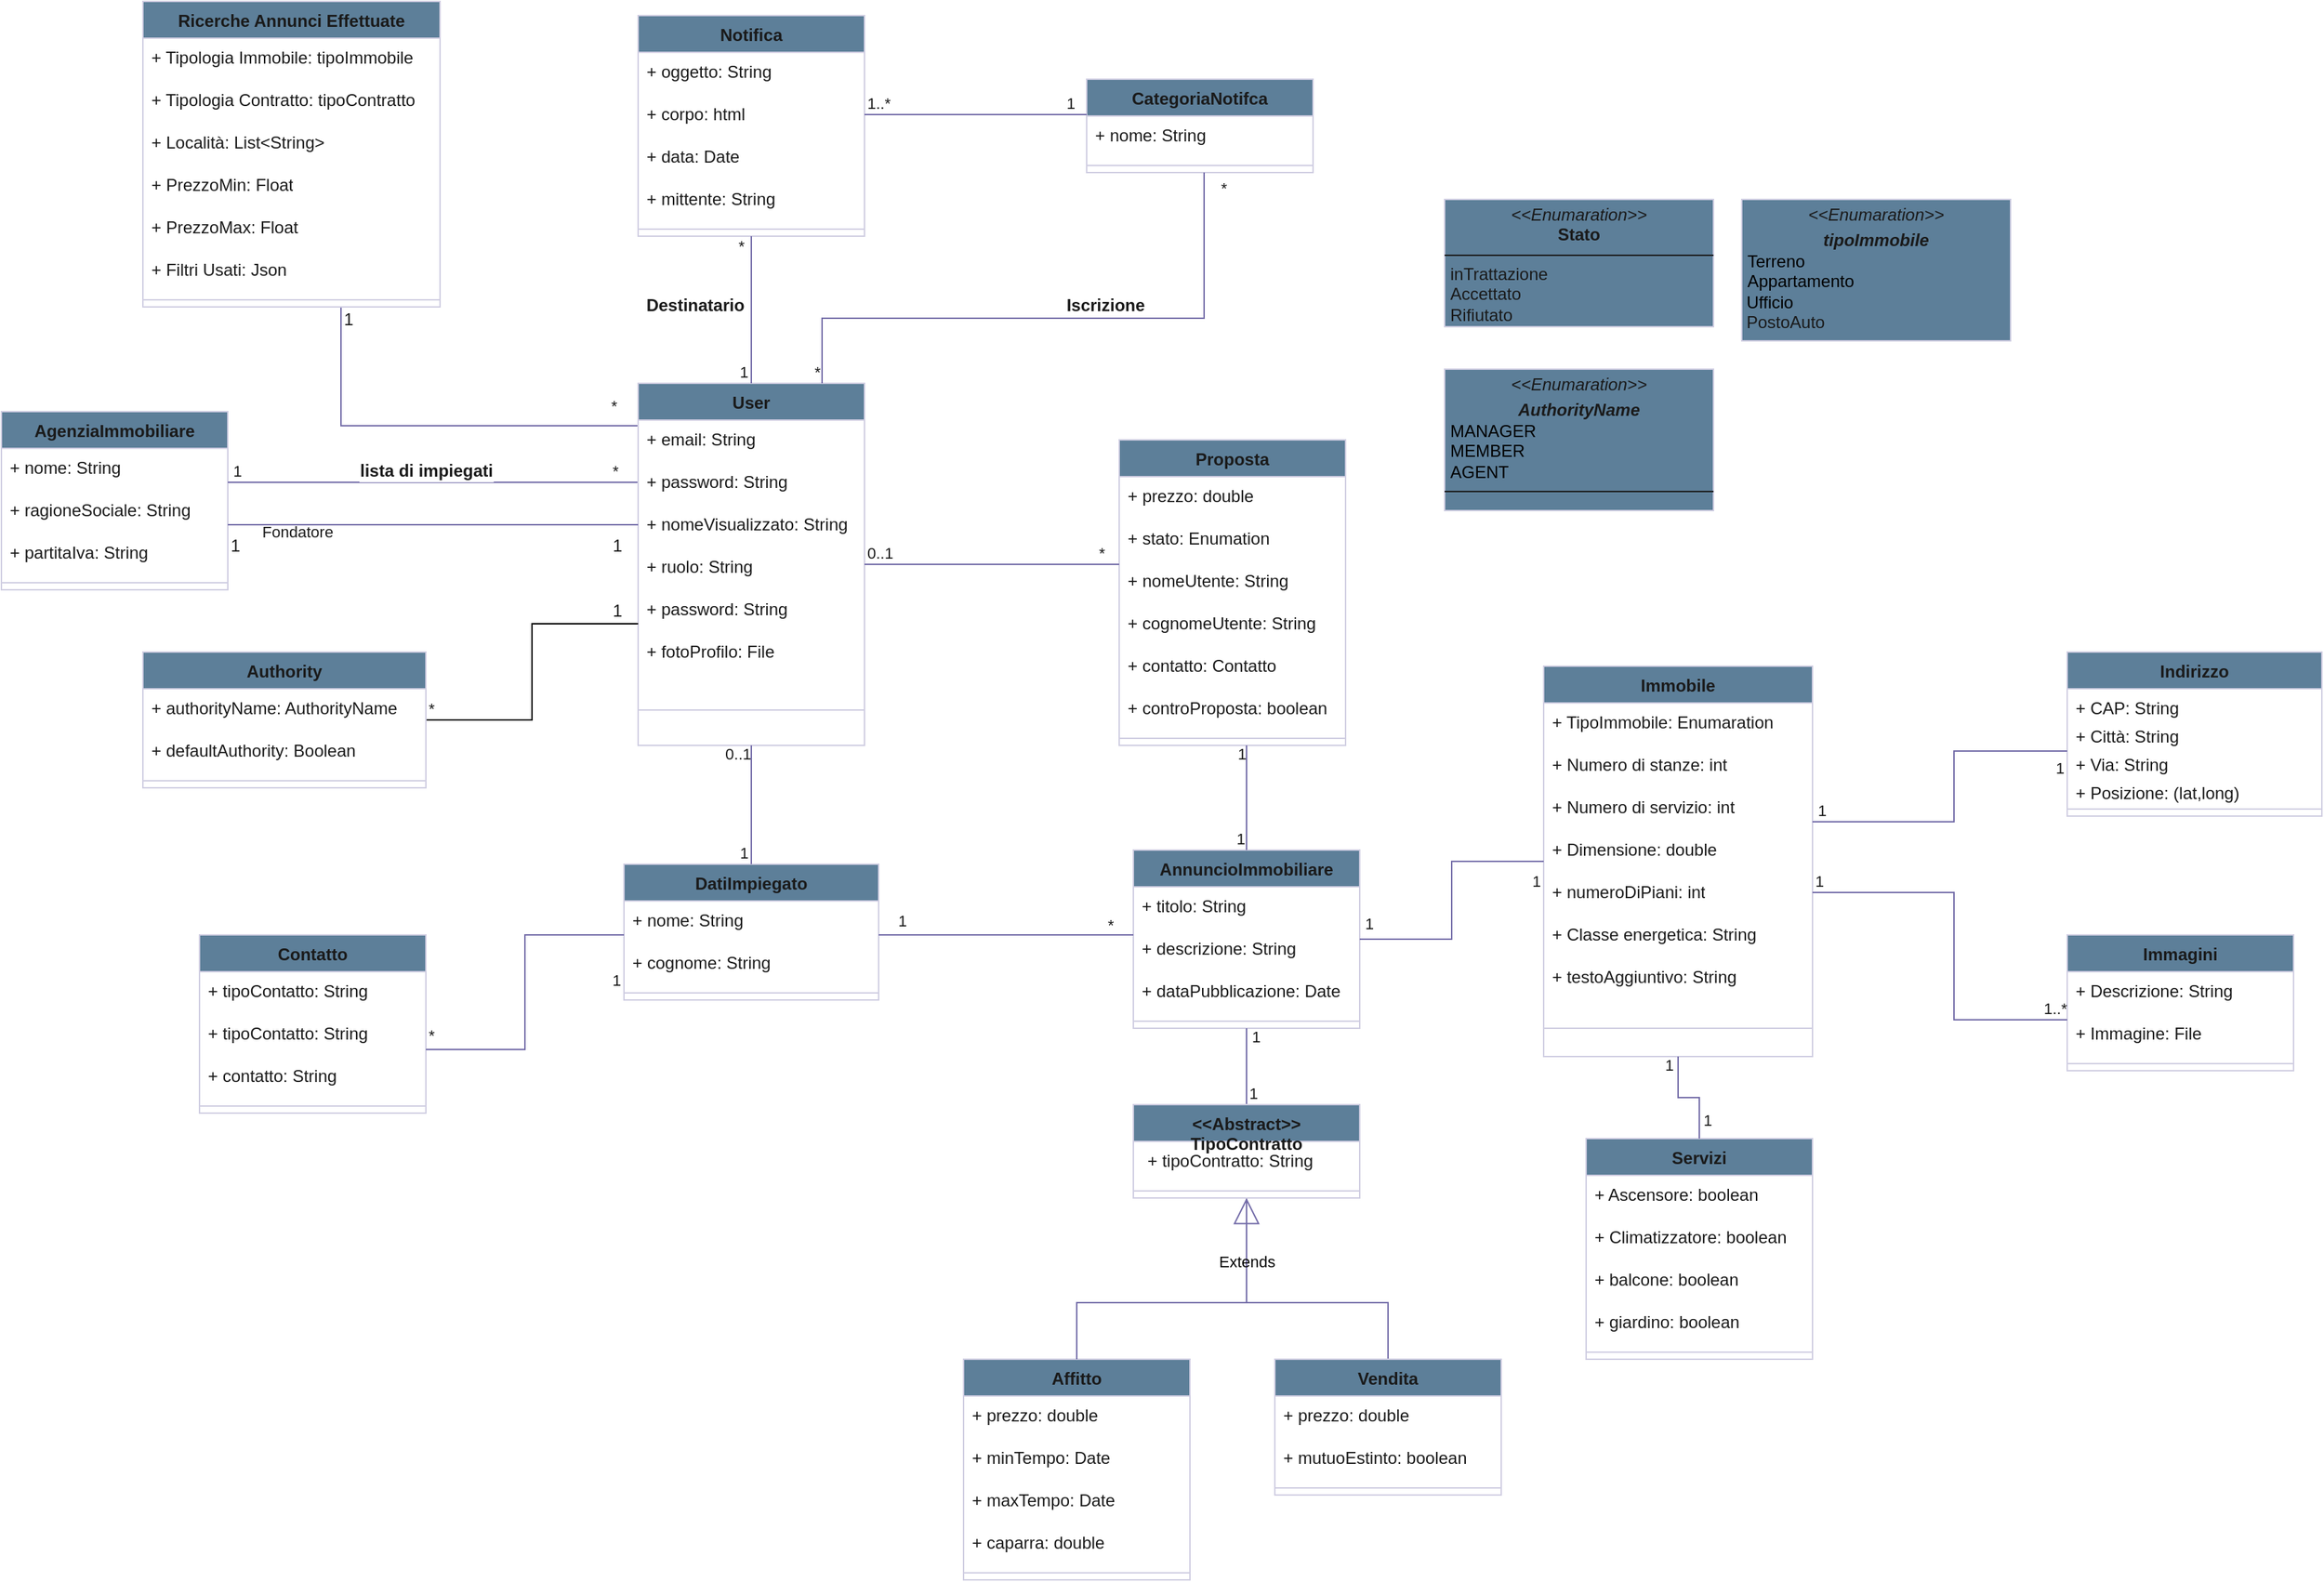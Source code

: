 <mxfile version="27.1.0">
  <diagram name="Pagina-1" id="T76t6ZgnSZmqll6Yn6_I">
    <mxGraphModel dx="2411" dy="2091" grid="1" gridSize="10" guides="1" tooltips="1" connect="1" arrows="1" fold="1" page="1" pageScale="1" pageWidth="827" pageHeight="1169" math="0" shadow="0">
      <root>
        <mxCell id="0" />
        <mxCell id="1" parent="0" />
        <mxCell id="S7eDoOAsfIO7sL4tf_eN-1" value="Immobile" style="swimlane;fontStyle=1;align=center;verticalAlign=top;childLayout=stackLayout;horizontal=1;startSize=26;horizontalStack=0;resizeParent=1;resizeParentMax=0;resizeLast=0;collapsible=1;marginBottom=0;whiteSpace=wrap;html=1;labelBackgroundColor=none;fillColor=#5D7F99;strokeColor=#D0CEE2;fontColor=#1A1A1A;" parent="1" vertex="1">
          <mxGeometry x="990" y="-110" width="190" height="276" as="geometry" />
        </mxCell>
        <mxCell id="S7eDoOAsfIO7sL4tf_eN-17" value="+ TipoImmobile: Enumaration" style="text;strokeColor=none;fillColor=none;align=left;verticalAlign=top;spacingLeft=4;spacingRight=4;overflow=hidden;rotatable=0;points=[[0,0.5],[1,0.5]];portConstraint=eastwest;whiteSpace=wrap;html=1;labelBackgroundColor=none;fontColor=#1A1A1A;" parent="S7eDoOAsfIO7sL4tf_eN-1" vertex="1">
          <mxGeometry y="26" width="190" height="30" as="geometry" />
        </mxCell>
        <mxCell id="S7eDoOAsfIO7sL4tf_eN-24" value="+ Numero di stanze: int&lt;div&gt;&lt;br&gt;&lt;/div&gt;" style="text;strokeColor=none;fillColor=none;align=left;verticalAlign=top;spacingLeft=4;spacingRight=4;overflow=hidden;rotatable=0;points=[[0,0.5],[1,0.5]];portConstraint=eastwest;whiteSpace=wrap;html=1;labelBackgroundColor=none;fontColor=#1A1A1A;" parent="S7eDoOAsfIO7sL4tf_eN-1" vertex="1">
          <mxGeometry y="56" width="190" height="30" as="geometry" />
        </mxCell>
        <mxCell id="S7eDoOAsfIO7sL4tf_eN-25" value="+ Numero di servizio: int&lt;div&gt;&lt;br&gt;&lt;/div&gt;" style="text;strokeColor=none;fillColor=none;align=left;verticalAlign=top;spacingLeft=4;spacingRight=4;overflow=hidden;rotatable=0;points=[[0,0.5],[1,0.5]];portConstraint=eastwest;whiteSpace=wrap;html=1;labelBackgroundColor=none;fontColor=#1A1A1A;" parent="S7eDoOAsfIO7sL4tf_eN-1" vertex="1">
          <mxGeometry y="86" width="190" height="30" as="geometry" />
        </mxCell>
        <mxCell id="S7eDoOAsfIO7sL4tf_eN-26" value="+ Dimensione: double&lt;div&gt;&lt;br&gt;&lt;div&gt;&lt;br&gt;&lt;/div&gt;&lt;/div&gt;" style="text;strokeColor=none;fillColor=none;align=left;verticalAlign=top;spacingLeft=4;spacingRight=4;overflow=hidden;rotatable=0;points=[[0,0.5],[1,0.5]];portConstraint=eastwest;whiteSpace=wrap;html=1;labelBackgroundColor=none;fontColor=#1A1A1A;" parent="S7eDoOAsfIO7sL4tf_eN-1" vertex="1">
          <mxGeometry y="116" width="190" height="30" as="geometry" />
        </mxCell>
        <mxCell id="S7eDoOAsfIO7sL4tf_eN-28" value="+ numeroDiPiani: int&lt;div&gt;&lt;br&gt;&lt;/div&gt;" style="text;strokeColor=none;fillColor=none;align=left;verticalAlign=top;spacingLeft=4;spacingRight=4;overflow=hidden;rotatable=0;points=[[0,0.5],[1,0.5]];portConstraint=eastwest;whiteSpace=wrap;html=1;labelBackgroundColor=none;fontColor=#1A1A1A;" parent="S7eDoOAsfIO7sL4tf_eN-1" vertex="1">
          <mxGeometry y="146" width="190" height="30" as="geometry" />
        </mxCell>
        <mxCell id="S7eDoOAsfIO7sL4tf_eN-29" value="+ Classe energetica: String&lt;div&gt;&lt;br&gt;&lt;/div&gt;" style="text;strokeColor=none;fillColor=none;align=left;verticalAlign=top;spacingLeft=4;spacingRight=4;overflow=hidden;rotatable=0;points=[[0,0.5],[1,0.5]];portConstraint=eastwest;whiteSpace=wrap;html=1;labelBackgroundColor=none;fontColor=#1A1A1A;" parent="S7eDoOAsfIO7sL4tf_eN-1" vertex="1">
          <mxGeometry y="176" width="190" height="30" as="geometry" />
        </mxCell>
        <mxCell id="KJooV-Dukt8LbY3l_32P-143" value="+ testoAggiuntivo: String&lt;div&gt;&lt;br&gt;&lt;/div&gt;" style="text;strokeColor=none;fillColor=none;align=left;verticalAlign=top;spacingLeft=4;spacingRight=4;overflow=hidden;rotatable=0;points=[[0,0.5],[1,0.5]];portConstraint=eastwest;whiteSpace=wrap;html=1;labelBackgroundColor=none;fontColor=#1A1A1A;" parent="S7eDoOAsfIO7sL4tf_eN-1" vertex="1">
          <mxGeometry y="206" width="190" height="30" as="geometry" />
        </mxCell>
        <mxCell id="S7eDoOAsfIO7sL4tf_eN-3" value="" style="line;strokeWidth=1;fillColor=none;align=left;verticalAlign=middle;spacingTop=-1;spacingLeft=3;spacingRight=3;rotatable=0;labelPosition=right;points=[];portConstraint=eastwest;strokeColor=#D0CEE2;labelBackgroundColor=none;fontColor=#1A1A1A;" parent="S7eDoOAsfIO7sL4tf_eN-1" vertex="1">
          <mxGeometry y="236" width="190" height="40" as="geometry" />
        </mxCell>
        <mxCell id="S7eDoOAsfIO7sL4tf_eN-5" value="Indirizzo&lt;div&gt;&lt;br&gt;&lt;/div&gt;" style="swimlane;fontStyle=1;align=center;verticalAlign=top;childLayout=stackLayout;horizontal=1;startSize=26;horizontalStack=0;resizeParent=1;resizeParentMax=0;resizeLast=0;collapsible=1;marginBottom=0;whiteSpace=wrap;html=1;labelBackgroundColor=none;fillColor=#5D7F99;strokeColor=#D0CEE2;fontColor=#1A1A1A;" parent="1" vertex="1">
          <mxGeometry x="1360" y="-120" width="180" height="116" as="geometry" />
        </mxCell>
        <mxCell id="S7eDoOAsfIO7sL4tf_eN-40" value="+ CAP: String" style="text;strokeColor=none;fillColor=none;align=left;verticalAlign=top;spacingLeft=4;spacingRight=4;overflow=hidden;rotatable=0;points=[[0,0.5],[1,0.5]];portConstraint=eastwest;whiteSpace=wrap;html=1;labelBackgroundColor=none;fontColor=#1A1A1A;" parent="S7eDoOAsfIO7sL4tf_eN-5" vertex="1">
          <mxGeometry y="26" width="180" height="20" as="geometry" />
        </mxCell>
        <mxCell id="S7eDoOAsfIO7sL4tf_eN-41" value="+ Città: String" style="text;strokeColor=none;fillColor=none;align=left;verticalAlign=top;spacingLeft=4;spacingRight=4;overflow=hidden;rotatable=0;points=[[0,0.5],[1,0.5]];portConstraint=eastwest;whiteSpace=wrap;html=1;labelBackgroundColor=none;fontColor=#1A1A1A;" parent="S7eDoOAsfIO7sL4tf_eN-5" vertex="1">
          <mxGeometry y="46" width="180" height="20" as="geometry" />
        </mxCell>
        <mxCell id="S7eDoOAsfIO7sL4tf_eN-42" value="+ Via: String" style="text;strokeColor=none;fillColor=none;align=left;verticalAlign=top;spacingLeft=4;spacingRight=4;overflow=hidden;rotatable=0;points=[[0,0.5],[1,0.5]];portConstraint=eastwest;whiteSpace=wrap;html=1;labelBackgroundColor=none;fontColor=#1A1A1A;" parent="S7eDoOAsfIO7sL4tf_eN-5" vertex="1">
          <mxGeometry y="66" width="180" height="20" as="geometry" />
        </mxCell>
        <mxCell id="S7eDoOAsfIO7sL4tf_eN-43" value="+ Posizione: (lat,long)" style="text;strokeColor=none;fillColor=none;align=left;verticalAlign=top;spacingLeft=4;spacingRight=4;overflow=hidden;rotatable=0;points=[[0,0.5],[1,0.5]];portConstraint=eastwest;whiteSpace=wrap;html=1;labelBackgroundColor=none;fontColor=#1A1A1A;" parent="S7eDoOAsfIO7sL4tf_eN-5" vertex="1">
          <mxGeometry y="86" width="180" height="20" as="geometry" />
        </mxCell>
        <mxCell id="S7eDoOAsfIO7sL4tf_eN-7" value="" style="line;strokeWidth=1;fillColor=none;align=left;verticalAlign=middle;spacingTop=-1;spacingLeft=3;spacingRight=3;rotatable=0;labelPosition=right;points=[];portConstraint=eastwest;strokeColor=#D0CEE2;labelBackgroundColor=none;fontColor=#1A1A1A;" parent="S7eDoOAsfIO7sL4tf_eN-5" vertex="1">
          <mxGeometry y="106" width="180" height="10" as="geometry" />
        </mxCell>
        <mxCell id="S7eDoOAsfIO7sL4tf_eN-9" value="Immagini" style="swimlane;fontStyle=1;align=center;verticalAlign=top;childLayout=stackLayout;horizontal=1;startSize=26;horizontalStack=0;resizeParent=1;resizeParentMax=0;resizeLast=0;collapsible=1;marginBottom=0;whiteSpace=wrap;html=1;labelBackgroundColor=none;fillColor=#5D7F99;strokeColor=#D0CEE2;fontColor=#1A1A1A;" parent="1" vertex="1">
          <mxGeometry x="1360" y="80" width="160" height="96" as="geometry" />
        </mxCell>
        <mxCell id="S7eDoOAsfIO7sL4tf_eN-10" value="+ Descrizione: String&lt;div&gt;&lt;br&gt;&lt;/div&gt;" style="text;strokeColor=none;fillColor=none;align=left;verticalAlign=top;spacingLeft=4;spacingRight=4;overflow=hidden;rotatable=0;points=[[0,0.5],[1,0.5]];portConstraint=eastwest;whiteSpace=wrap;html=1;labelBackgroundColor=none;fontColor=#1A1A1A;" parent="S7eDoOAsfIO7sL4tf_eN-9" vertex="1">
          <mxGeometry y="26" width="160" height="30" as="geometry" />
        </mxCell>
        <mxCell id="S7eDoOAsfIO7sL4tf_eN-44" value="+ Immagine: File&lt;div&gt;&lt;br&gt;&lt;div&gt;&lt;br&gt;&lt;/div&gt;&lt;/div&gt;" style="text;strokeColor=none;fillColor=none;align=left;verticalAlign=top;spacingLeft=4;spacingRight=4;overflow=hidden;rotatable=0;points=[[0,0.5],[1,0.5]];portConstraint=eastwest;whiteSpace=wrap;html=1;labelBackgroundColor=none;fontColor=#1A1A1A;" parent="S7eDoOAsfIO7sL4tf_eN-9" vertex="1">
          <mxGeometry y="56" width="160" height="30" as="geometry" />
        </mxCell>
        <mxCell id="S7eDoOAsfIO7sL4tf_eN-11" value="" style="line;strokeWidth=1;fillColor=none;align=left;verticalAlign=middle;spacingTop=-1;spacingLeft=3;spacingRight=3;rotatable=0;labelPosition=right;points=[];portConstraint=eastwest;strokeColor=#D0CEE2;labelBackgroundColor=none;fontColor=#1A1A1A;" parent="S7eDoOAsfIO7sL4tf_eN-9" vertex="1">
          <mxGeometry y="86" width="160" height="10" as="geometry" />
        </mxCell>
        <mxCell id="S7eDoOAsfIO7sL4tf_eN-19" value="" style="endArrow=none;html=1;edgeStyle=orthogonalEdgeStyle;rounded=0;labelBackgroundColor=none;strokeColor=#736CA8;fontColor=default;" parent="1" source="S7eDoOAsfIO7sL4tf_eN-1" target="S7eDoOAsfIO7sL4tf_eN-5" edge="1">
          <mxGeometry relative="1" as="geometry">
            <mxPoint x="1190" y="-80" as="sourcePoint" />
            <mxPoint x="1350" y="-80" as="targetPoint" />
            <Array as="points">
              <mxPoint x="1280" />
              <mxPoint x="1280" y="-50" />
            </Array>
          </mxGeometry>
        </mxCell>
        <mxCell id="S7eDoOAsfIO7sL4tf_eN-20" value="1" style="edgeLabel;resizable=0;html=1;align=left;verticalAlign=bottom;labelBackgroundColor=none;fontColor=#1A1A1A;" parent="S7eDoOAsfIO7sL4tf_eN-19" connectable="0" vertex="1">
          <mxGeometry relative="1" as="geometry">
            <mxPoint x="70" y="-15" as="offset" />
          </mxGeometry>
        </mxCell>
        <mxCell id="S7eDoOAsfIO7sL4tf_eN-21" value="1" style="edgeLabel;resizable=0;html=1;align=right;verticalAlign=bottom;labelBackgroundColor=none;fontColor=#1A1A1A;" parent="S7eDoOAsfIO7sL4tf_eN-19" connectable="0" vertex="1">
          <mxGeometry relative="1" as="geometry">
            <mxPoint x="-90" y="15" as="offset" />
          </mxGeometry>
        </mxCell>
        <mxCell id="S7eDoOAsfIO7sL4tf_eN-46" value="Affitto" style="swimlane;fontStyle=1;align=center;verticalAlign=top;childLayout=stackLayout;horizontal=1;startSize=26;horizontalStack=0;resizeParent=1;resizeParentMax=0;resizeLast=0;collapsible=1;marginBottom=0;whiteSpace=wrap;html=1;labelBackgroundColor=none;fillColor=#5D7F99;strokeColor=#D0CEE2;fontColor=#1A1A1A;" parent="1" vertex="1">
          <mxGeometry x="580" y="380" width="160" height="156" as="geometry" />
        </mxCell>
        <mxCell id="S7eDoOAsfIO7sL4tf_eN-47" value="+ prezzo: double" style="text;strokeColor=none;fillColor=none;align=left;verticalAlign=top;spacingLeft=4;spacingRight=4;overflow=hidden;rotatable=0;points=[[0,0.5],[1,0.5]];portConstraint=eastwest;whiteSpace=wrap;html=1;labelBackgroundColor=none;fontColor=#1A1A1A;" parent="S7eDoOAsfIO7sL4tf_eN-46" vertex="1">
          <mxGeometry y="26" width="160" height="30" as="geometry" />
        </mxCell>
        <mxCell id="KJooV-Dukt8LbY3l_32P-148" value="+ minTempo: Date" style="text;strokeColor=none;fillColor=none;align=left;verticalAlign=top;spacingLeft=4;spacingRight=4;overflow=hidden;rotatable=0;points=[[0,0.5],[1,0.5]];portConstraint=eastwest;whiteSpace=wrap;html=1;labelBackgroundColor=none;fontColor=#1A1A1A;" parent="S7eDoOAsfIO7sL4tf_eN-46" vertex="1">
          <mxGeometry y="56" width="160" height="30" as="geometry" />
        </mxCell>
        <mxCell id="KJooV-Dukt8LbY3l_32P-149" value="+ maxTempo: Date" style="text;strokeColor=none;fillColor=none;align=left;verticalAlign=top;spacingLeft=4;spacingRight=4;overflow=hidden;rotatable=0;points=[[0,0.5],[1,0.5]];portConstraint=eastwest;whiteSpace=wrap;html=1;labelBackgroundColor=none;fontColor=#1A1A1A;" parent="S7eDoOAsfIO7sL4tf_eN-46" vertex="1">
          <mxGeometry y="86" width="160" height="30" as="geometry" />
        </mxCell>
        <mxCell id="KJooV-Dukt8LbY3l_32P-150" value="+ caparra: double" style="text;strokeColor=none;fillColor=none;align=left;verticalAlign=top;spacingLeft=4;spacingRight=4;overflow=hidden;rotatable=0;points=[[0,0.5],[1,0.5]];portConstraint=eastwest;whiteSpace=wrap;html=1;labelBackgroundColor=none;fontColor=#1A1A1A;" parent="S7eDoOAsfIO7sL4tf_eN-46" vertex="1">
          <mxGeometry y="116" width="160" height="30" as="geometry" />
        </mxCell>
        <mxCell id="S7eDoOAsfIO7sL4tf_eN-48" value="" style="line;strokeWidth=1;fillColor=none;align=left;verticalAlign=middle;spacingTop=-1;spacingLeft=3;spacingRight=3;rotatable=0;labelPosition=right;points=[];portConstraint=eastwest;strokeColor=#D0CEE2;labelBackgroundColor=none;fontColor=#1A1A1A;" parent="S7eDoOAsfIO7sL4tf_eN-46" vertex="1">
          <mxGeometry y="146" width="160" height="10" as="geometry" />
        </mxCell>
        <mxCell id="Yi7oOLd18CyTmVckt2kF-5" style="edgeStyle=orthogonalEdgeStyle;shape=connector;rounded=0;orthogonalLoop=1;jettySize=auto;html=1;strokeColor=#736CA8;align=center;verticalAlign=middle;fontFamily=Helvetica;fontSize=11;fontColor=default;labelBackgroundColor=none;startFill=0;endArrow=none;entryX=0.5;entryY=1;entryDx=0;entryDy=0;" parent="1" source="S7eDoOAsfIO7sL4tf_eN-50" target="Yi7oOLd18CyTmVckt2kF-17" edge="1">
          <mxGeometry relative="1" as="geometry">
            <Array as="points">
              <mxPoint x="880" y="340" />
              <mxPoint x="780" y="340" />
            </Array>
          </mxGeometry>
        </mxCell>
        <mxCell id="S7eDoOAsfIO7sL4tf_eN-50" value="Vendita" style="swimlane;fontStyle=1;align=center;verticalAlign=top;childLayout=stackLayout;horizontal=1;startSize=26;horizontalStack=0;resizeParent=1;resizeParentMax=0;resizeLast=0;collapsible=1;marginBottom=0;whiteSpace=wrap;html=1;labelBackgroundColor=none;fillColor=#5D7F99;strokeColor=#D0CEE2;fontColor=#1A1A1A;" parent="1" vertex="1">
          <mxGeometry x="800" y="380" width="160" height="96" as="geometry" />
        </mxCell>
        <mxCell id="S7eDoOAsfIO7sL4tf_eN-51" value="+ prezzo: double" style="text;strokeColor=none;fillColor=none;align=left;verticalAlign=top;spacingLeft=4;spacingRight=4;overflow=hidden;rotatable=0;points=[[0,0.5],[1,0.5]];portConstraint=eastwest;whiteSpace=wrap;html=1;labelBackgroundColor=none;fontColor=#1A1A1A;" parent="S7eDoOAsfIO7sL4tf_eN-50" vertex="1">
          <mxGeometry y="26" width="160" height="30" as="geometry" />
        </mxCell>
        <mxCell id="KJooV-Dukt8LbY3l_32P-151" value="+ mutuoEstinto: boolean" style="text;strokeColor=none;fillColor=none;align=left;verticalAlign=top;spacingLeft=4;spacingRight=4;overflow=hidden;rotatable=0;points=[[0,0.5],[1,0.5]];portConstraint=eastwest;whiteSpace=wrap;html=1;labelBackgroundColor=none;fontColor=#1A1A1A;" parent="S7eDoOAsfIO7sL4tf_eN-50" vertex="1">
          <mxGeometry y="56" width="160" height="30" as="geometry" />
        </mxCell>
        <mxCell id="S7eDoOAsfIO7sL4tf_eN-52" value="" style="line;strokeWidth=1;fillColor=none;align=left;verticalAlign=middle;spacingTop=-1;spacingLeft=3;spacingRight=3;rotatable=0;labelPosition=right;points=[];portConstraint=eastwest;strokeColor=#D0CEE2;labelBackgroundColor=none;fontColor=#1A1A1A;" parent="S7eDoOAsfIO7sL4tf_eN-50" vertex="1">
          <mxGeometry y="86" width="160" height="10" as="geometry" />
        </mxCell>
        <mxCell id="S7eDoOAsfIO7sL4tf_eN-55" value="AgenziaImmobiliare&lt;div&gt;&lt;br&gt;&lt;/div&gt;" style="swimlane;fontStyle=1;align=center;verticalAlign=top;childLayout=stackLayout;horizontal=1;startSize=26;horizontalStack=0;resizeParent=1;resizeParentMax=0;resizeLast=0;collapsible=1;marginBottom=0;whiteSpace=wrap;html=1;labelBackgroundColor=none;fillColor=#5D7F99;strokeColor=#D0CEE2;fontColor=#1A1A1A;" parent="1" vertex="1">
          <mxGeometry x="-100" y="-290" width="160" height="126" as="geometry" />
        </mxCell>
        <mxCell id="S7eDoOAsfIO7sL4tf_eN-56" value="+ nome: String" style="text;strokeColor=none;fillColor=none;align=left;verticalAlign=top;spacingLeft=4;spacingRight=4;overflow=hidden;rotatable=0;points=[[0,0.5],[1,0.5]];portConstraint=eastwest;whiteSpace=wrap;html=1;labelBackgroundColor=none;fontColor=#1A1A1A;" parent="S7eDoOAsfIO7sL4tf_eN-55" vertex="1">
          <mxGeometry y="26" width="160" height="30" as="geometry" />
        </mxCell>
        <mxCell id="KJooV-Dukt8LbY3l_32P-28" value="+ ragioneSociale: String" style="text;strokeColor=none;fillColor=none;align=left;verticalAlign=top;spacingLeft=4;spacingRight=4;overflow=hidden;rotatable=0;points=[[0,0.5],[1,0.5]];portConstraint=eastwest;whiteSpace=wrap;html=1;labelBackgroundColor=none;fontColor=#1A1A1A;" parent="S7eDoOAsfIO7sL4tf_eN-55" vertex="1">
          <mxGeometry y="56" width="160" height="30" as="geometry" />
        </mxCell>
        <mxCell id="KJooV-Dukt8LbY3l_32P-29" value="+ partitaIva: String" style="text;strokeColor=none;fillColor=none;align=left;verticalAlign=top;spacingLeft=4;spacingRight=4;overflow=hidden;rotatable=0;points=[[0,0.5],[1,0.5]];portConstraint=eastwest;whiteSpace=wrap;html=1;labelBackgroundColor=none;fontColor=#1A1A1A;" parent="S7eDoOAsfIO7sL4tf_eN-55" vertex="1">
          <mxGeometry y="86" width="160" height="30" as="geometry" />
        </mxCell>
        <mxCell id="S7eDoOAsfIO7sL4tf_eN-57" value="" style="line;strokeWidth=1;fillColor=none;align=left;verticalAlign=middle;spacingTop=-1;spacingLeft=3;spacingRight=3;rotatable=0;labelPosition=right;points=[];portConstraint=eastwest;strokeColor=#D0CEE2;labelBackgroundColor=none;fontColor=#1A1A1A;" parent="S7eDoOAsfIO7sL4tf_eN-55" vertex="1">
          <mxGeometry y="116" width="160" height="10" as="geometry" />
        </mxCell>
        <mxCell id="Yi7oOLd18CyTmVckt2kF-2" style="edgeStyle=orthogonalEdgeStyle;rounded=0;orthogonalLoop=1;jettySize=auto;html=1;endArrow=none;startFill=0;labelBackgroundColor=none;strokeColor=#736CA8;fontColor=default;" parent="1" source="KJooV-Dukt8LbY3l_32P-14" target="S7eDoOAsfIO7sL4tf_eN-55" edge="1">
          <mxGeometry relative="1" as="geometry">
            <Array as="points">
              <mxPoint x="170" y="-240" />
              <mxPoint x="170" y="-240" />
            </Array>
          </mxGeometry>
        </mxCell>
        <mxCell id="Yi7oOLd18CyTmVckt2kF-14" style="edgeStyle=orthogonalEdgeStyle;shape=connector;rounded=0;orthogonalLoop=1;jettySize=auto;html=1;strokeColor=#736CA8;align=center;verticalAlign=middle;fontFamily=Helvetica;fontSize=11;fontColor=default;labelBackgroundColor=none;startFill=0;endArrow=none;" parent="1" source="KJooV-Dukt8LbY3l_32P-14" target="Yi7oOLd18CyTmVckt2kF-6" edge="1">
          <mxGeometry relative="1" as="geometry">
            <Array as="points">
              <mxPoint x="140" y="-280" />
            </Array>
          </mxGeometry>
        </mxCell>
        <mxCell id="KJooV-Dukt8LbY3l_32P-14" value="User" style="swimlane;fontStyle=1;align=center;verticalAlign=top;childLayout=stackLayout;horizontal=1;startSize=26;horizontalStack=0;resizeParent=1;resizeParentMax=0;resizeLast=0;collapsible=1;marginBottom=0;whiteSpace=wrap;html=1;labelBackgroundColor=none;fillColor=#5D7F99;strokeColor=#D0CEE2;fontColor=#1A1A1A;" parent="1" vertex="1">
          <mxGeometry x="350" y="-310" width="160" height="256" as="geometry" />
        </mxCell>
        <mxCell id="KJooV-Dukt8LbY3l_32P-15" value="+ email: String" style="text;strokeColor=none;fillColor=none;align=left;verticalAlign=top;spacingLeft=4;spacingRight=4;overflow=hidden;rotatable=0;points=[[0,0.5],[1,0.5]];portConstraint=eastwest;whiteSpace=wrap;html=1;labelBackgroundColor=none;fontColor=#1A1A1A;" parent="KJooV-Dukt8LbY3l_32P-14" vertex="1">
          <mxGeometry y="26" width="160" height="30" as="geometry" />
        </mxCell>
        <mxCell id="KJooV-Dukt8LbY3l_32P-18" value="+ password: String" style="text;strokeColor=none;fillColor=none;align=left;verticalAlign=top;spacingLeft=4;spacingRight=4;overflow=hidden;rotatable=0;points=[[0,0.5],[1,0.5]];portConstraint=eastwest;whiteSpace=wrap;html=1;labelBackgroundColor=none;fontColor=#1A1A1A;" parent="KJooV-Dukt8LbY3l_32P-14" vertex="1">
          <mxGeometry y="56" width="160" height="30" as="geometry" />
        </mxCell>
        <mxCell id="jdQBQfuOkUE3ToqWnZHk-1" value="+ nomeVisualizzato: String" style="text;strokeColor=none;fillColor=none;align=left;verticalAlign=top;spacingLeft=4;spacingRight=4;overflow=hidden;rotatable=0;points=[[0,0.5],[1,0.5]];portConstraint=eastwest;whiteSpace=wrap;html=1;labelBackgroundColor=none;fontColor=#1A1A1A;" vertex="1" parent="KJooV-Dukt8LbY3l_32P-14">
          <mxGeometry y="86" width="160" height="30" as="geometry" />
        </mxCell>
        <mxCell id="KJooV-Dukt8LbY3l_32P-19" value="+ ruolo: String" style="text;strokeColor=none;fillColor=none;align=left;verticalAlign=top;spacingLeft=4;spacingRight=4;overflow=hidden;rotatable=0;points=[[0,0.5],[1,0.5]];portConstraint=eastwest;whiteSpace=wrap;html=1;labelBackgroundColor=none;fontColor=#1A1A1A;" parent="KJooV-Dukt8LbY3l_32P-14" vertex="1">
          <mxGeometry y="116" width="160" height="30" as="geometry" />
        </mxCell>
        <mxCell id="KJooV-Dukt8LbY3l_32P-20" value="+ password: String" style="text;strokeColor=none;fillColor=none;align=left;verticalAlign=top;spacingLeft=4;spacingRight=4;overflow=hidden;rotatable=0;points=[[0,0.5],[1,0.5]];portConstraint=eastwest;whiteSpace=wrap;html=1;labelBackgroundColor=none;fontColor=#1A1A1A;" parent="KJooV-Dukt8LbY3l_32P-14" vertex="1">
          <mxGeometry y="146" width="160" height="30" as="geometry" />
        </mxCell>
        <mxCell id="KJooV-Dukt8LbY3l_32P-51" value="+ fotoProfilo: File" style="text;strokeColor=none;fillColor=none;align=left;verticalAlign=top;spacingLeft=4;spacingRight=4;overflow=hidden;rotatable=0;points=[[0,0.5],[1,0.5]];portConstraint=eastwest;whiteSpace=wrap;html=1;labelBackgroundColor=none;fontColor=#1A1A1A;" parent="KJooV-Dukt8LbY3l_32P-14" vertex="1">
          <mxGeometry y="176" width="160" height="30" as="geometry" />
        </mxCell>
        <mxCell id="KJooV-Dukt8LbY3l_32P-16" value="" style="line;strokeWidth=1;fillColor=none;align=left;verticalAlign=middle;spacingTop=-1;spacingLeft=3;spacingRight=3;rotatable=0;labelPosition=right;points=[];portConstraint=eastwest;strokeColor=#D0CEE2;labelBackgroundColor=none;fontColor=#1A1A1A;" parent="KJooV-Dukt8LbY3l_32P-14" vertex="1">
          <mxGeometry y="206" width="160" height="50" as="geometry" />
        </mxCell>
        <mxCell id="KJooV-Dukt8LbY3l_32P-27" value="lista di impiegati" style="text;align=center;fontStyle=1;verticalAlign=middle;spacingLeft=3;spacingRight=3;strokeColor=none;rotatable=0;points=[[0,0.5],[1,0.5]];portConstraint=eastwest;html=1;labelBackgroundColor=default;fontColor=#1A1A1A;" parent="1" vertex="1">
          <mxGeometry x="160" y="-263" width="80" height="30" as="geometry" />
        </mxCell>
        <mxCell id="KJooV-Dukt8LbY3l_32P-35" value="DatiImpiegato" style="swimlane;fontStyle=1;align=center;verticalAlign=top;childLayout=stackLayout;horizontal=1;startSize=26;horizontalStack=0;resizeParent=1;resizeParentMax=0;resizeLast=0;collapsible=1;marginBottom=0;whiteSpace=wrap;html=1;labelBackgroundColor=none;fillColor=#5D7F99;strokeColor=#D0CEE2;fontColor=#1A1A1A;" parent="1" vertex="1">
          <mxGeometry x="340" y="30" width="180" height="96" as="geometry" />
        </mxCell>
        <mxCell id="KJooV-Dukt8LbY3l_32P-39" value="+ nome: String&lt;div&gt;&lt;br&gt;&lt;/div&gt;" style="text;strokeColor=none;fillColor=none;align=left;verticalAlign=top;spacingLeft=4;spacingRight=4;overflow=hidden;rotatable=0;points=[[0,0.5],[1,0.5]];portConstraint=eastwest;whiteSpace=wrap;html=1;labelBackgroundColor=none;fontColor=#1A1A1A;" parent="KJooV-Dukt8LbY3l_32P-35" vertex="1">
          <mxGeometry y="26" width="180" height="30" as="geometry" />
        </mxCell>
        <mxCell id="KJooV-Dukt8LbY3l_32P-40" value="+ cognome: String&lt;div&gt;&lt;br&gt;&lt;/div&gt;" style="text;strokeColor=none;fillColor=none;align=left;verticalAlign=top;spacingLeft=4;spacingRight=4;overflow=hidden;rotatable=0;points=[[0,0.5],[1,0.5]];portConstraint=eastwest;whiteSpace=wrap;html=1;labelBackgroundColor=none;fontColor=#1A1A1A;" parent="KJooV-Dukt8LbY3l_32P-35" vertex="1">
          <mxGeometry y="56" width="180" height="30" as="geometry" />
        </mxCell>
        <mxCell id="KJooV-Dukt8LbY3l_32P-37" value="" style="line;strokeWidth=1;fillColor=none;align=left;verticalAlign=middle;spacingTop=-1;spacingLeft=3;spacingRight=3;rotatable=0;labelPosition=right;points=[];portConstraint=eastwest;strokeColor=#D0CEE2;labelBackgroundColor=none;fontColor=#1A1A1A;" parent="KJooV-Dukt8LbY3l_32P-35" vertex="1">
          <mxGeometry y="86" width="180" height="10" as="geometry" />
        </mxCell>
        <mxCell id="KJooV-Dukt8LbY3l_32P-41" value="Contatto" style="swimlane;fontStyle=1;align=center;verticalAlign=top;childLayout=stackLayout;horizontal=1;startSize=26;horizontalStack=0;resizeParent=1;resizeParentMax=0;resizeLast=0;collapsible=1;marginBottom=0;whiteSpace=wrap;html=1;labelBackgroundColor=none;fillColor=#5D7F99;strokeColor=#D0CEE2;fontColor=#1A1A1A;" parent="1" vertex="1">
          <mxGeometry x="40" y="80" width="160" height="126" as="geometry" />
        </mxCell>
        <mxCell id="KJooV-Dukt8LbY3l_32P-42" value="+ tipoContatto: String" style="text;strokeColor=none;fillColor=none;align=left;verticalAlign=top;spacingLeft=4;spacingRight=4;overflow=hidden;rotatable=0;points=[[0,0.5],[1,0.5]];portConstraint=eastwest;whiteSpace=wrap;html=1;labelBackgroundColor=none;fontColor=#1A1A1A;" parent="KJooV-Dukt8LbY3l_32P-41" vertex="1">
          <mxGeometry y="26" width="160" height="30" as="geometry" />
        </mxCell>
        <mxCell id="KJooV-Dukt8LbY3l_32P-50" value="+ tipoContatto: String" style="text;strokeColor=none;fillColor=none;align=left;verticalAlign=top;spacingLeft=4;spacingRight=4;overflow=hidden;rotatable=0;points=[[0,0.5],[1,0.5]];portConstraint=eastwest;whiteSpace=wrap;html=1;labelBackgroundColor=none;fontColor=#1A1A1A;" parent="KJooV-Dukt8LbY3l_32P-41" vertex="1">
          <mxGeometry y="56" width="160" height="30" as="geometry" />
        </mxCell>
        <mxCell id="KJooV-Dukt8LbY3l_32P-45" value="+ contatto: String" style="text;strokeColor=none;fillColor=none;align=left;verticalAlign=top;spacingLeft=4;spacingRight=4;overflow=hidden;rotatable=0;points=[[0,0.5],[1,0.5]];portConstraint=eastwest;whiteSpace=wrap;html=1;labelBackgroundColor=none;fontColor=#1A1A1A;" parent="KJooV-Dukt8LbY3l_32P-41" vertex="1">
          <mxGeometry y="86" width="160" height="30" as="geometry" />
        </mxCell>
        <mxCell id="KJooV-Dukt8LbY3l_32P-43" value="" style="line;strokeWidth=1;fillColor=none;align=left;verticalAlign=middle;spacingTop=-1;spacingLeft=3;spacingRight=3;rotatable=0;labelPosition=right;points=[];portConstraint=eastwest;strokeColor=#D0CEE2;labelBackgroundColor=none;fontColor=#1A1A1A;" parent="KJooV-Dukt8LbY3l_32P-41" vertex="1">
          <mxGeometry y="116" width="160" height="10" as="geometry" />
        </mxCell>
        <mxCell id="KJooV-Dukt8LbY3l_32P-46" value="" style="endArrow=none;html=1;edgeStyle=orthogonalEdgeStyle;rounded=0;labelBackgroundColor=none;strokeColor=#736CA8;fontColor=default;" parent="1" source="KJooV-Dukt8LbY3l_32P-41" target="KJooV-Dukt8LbY3l_32P-35" edge="1">
          <mxGeometry relative="1" as="geometry">
            <mxPoint x="200.0" y="160.98" as="sourcePoint" />
            <mxPoint x="340" y="80.004" as="targetPoint" />
            <Array as="points">
              <mxPoint x="270" y="161" />
              <mxPoint x="270" y="80" />
            </Array>
          </mxGeometry>
        </mxCell>
        <mxCell id="KJooV-Dukt8LbY3l_32P-47" value="*" style="edgeLabel;resizable=0;html=1;align=left;verticalAlign=bottom;labelBackgroundColor=none;fontColor=#1A1A1A;" parent="KJooV-Dukt8LbY3l_32P-46" connectable="0" vertex="1">
          <mxGeometry relative="1" as="geometry">
            <mxPoint x="-70" y="39" as="offset" />
          </mxGeometry>
        </mxCell>
        <mxCell id="KJooV-Dukt8LbY3l_32P-48" value="1" style="edgeLabel;resizable=0;html=1;align=right;verticalAlign=bottom;labelBackgroundColor=none;fontColor=#1A1A1A;" parent="KJooV-Dukt8LbY3l_32P-46" connectable="0" vertex="1">
          <mxGeometry relative="1" as="geometry">
            <mxPoint x="68" as="offset" />
          </mxGeometry>
        </mxCell>
        <mxCell id="KJooV-Dukt8LbY3l_32P-52" value="" style="endArrow=none;html=1;edgeStyle=orthogonalEdgeStyle;rounded=0;exitX=0.5;exitY=1;exitDx=0;exitDy=0;entryX=0.5;entryY=0;entryDx=0;entryDy=0;labelBackgroundColor=none;strokeColor=#736CA8;fontColor=default;" parent="1" source="KJooV-Dukt8LbY3l_32P-14" target="KJooV-Dukt8LbY3l_32P-35" edge="1">
          <mxGeometry relative="1" as="geometry">
            <mxPoint x="400" y="-110" as="sourcePoint" />
            <mxPoint x="400" y="12" as="targetPoint" />
          </mxGeometry>
        </mxCell>
        <mxCell id="KJooV-Dukt8LbY3l_32P-53" value="1" style="edgeLabel;resizable=0;html=1;align=left;verticalAlign=bottom;labelBackgroundColor=none;fontColor=#1A1A1A;" parent="KJooV-Dukt8LbY3l_32P-52" connectable="0" vertex="1">
          <mxGeometry relative="1" as="geometry">
            <mxPoint x="-10" y="42" as="offset" />
          </mxGeometry>
        </mxCell>
        <mxCell id="KJooV-Dukt8LbY3l_32P-54" value="0..1" style="edgeLabel;resizable=0;html=1;align=right;verticalAlign=bottom;labelBackgroundColor=none;fontColor=#1A1A1A;" parent="KJooV-Dukt8LbY3l_32P-52" connectable="0" vertex="1">
          <mxGeometry relative="1" as="geometry">
            <mxPoint y="-28" as="offset" />
          </mxGeometry>
        </mxCell>
        <mxCell id="KJooV-Dukt8LbY3l_32P-62" value="AnnuncioImmobiliare" style="swimlane;fontStyle=1;align=center;verticalAlign=top;childLayout=stackLayout;horizontal=1;startSize=26;horizontalStack=0;resizeParent=1;resizeParentMax=0;resizeLast=0;collapsible=1;marginBottom=0;whiteSpace=wrap;html=1;labelBackgroundColor=none;fillColor=#5D7F99;strokeColor=#D0CEE2;fontColor=#1A1A1A;" parent="1" vertex="1">
          <mxGeometry x="700" y="20" width="160" height="126" as="geometry" />
        </mxCell>
        <mxCell id="KJooV-Dukt8LbY3l_32P-63" value="+ titolo: String" style="text;strokeColor=none;fillColor=none;align=left;verticalAlign=top;spacingLeft=4;spacingRight=4;overflow=hidden;rotatable=0;points=[[0,0.5],[1,0.5]];portConstraint=eastwest;whiteSpace=wrap;html=1;labelBackgroundColor=none;fontColor=#1A1A1A;" parent="KJooV-Dukt8LbY3l_32P-62" vertex="1">
          <mxGeometry y="26" width="160" height="30" as="geometry" />
        </mxCell>
        <mxCell id="KJooV-Dukt8LbY3l_32P-66" value="+ descrizione: String" style="text;strokeColor=none;fillColor=none;align=left;verticalAlign=top;spacingLeft=4;spacingRight=4;overflow=hidden;rotatable=0;points=[[0,0.5],[1,0.5]];portConstraint=eastwest;whiteSpace=wrap;html=1;labelBackgroundColor=none;fontColor=#1A1A1A;" parent="KJooV-Dukt8LbY3l_32P-62" vertex="1">
          <mxGeometry y="56" width="160" height="30" as="geometry" />
        </mxCell>
        <mxCell id="KJooV-Dukt8LbY3l_32P-67" value="+ dataPubblicazione: Date" style="text;strokeColor=none;fillColor=none;align=left;verticalAlign=top;spacingLeft=4;spacingRight=4;overflow=hidden;rotatable=0;points=[[0,0.5],[1,0.5]];portConstraint=eastwest;whiteSpace=wrap;html=1;labelBackgroundColor=none;fontColor=#1A1A1A;" parent="KJooV-Dukt8LbY3l_32P-62" vertex="1">
          <mxGeometry y="86" width="160" height="30" as="geometry" />
        </mxCell>
        <mxCell id="KJooV-Dukt8LbY3l_32P-64" value="" style="line;strokeWidth=1;fillColor=none;align=left;verticalAlign=middle;spacingTop=-1;spacingLeft=3;spacingRight=3;rotatable=0;labelPosition=right;points=[];portConstraint=eastwest;strokeColor=#D0CEE2;labelBackgroundColor=none;fontColor=#1A1A1A;" parent="KJooV-Dukt8LbY3l_32P-62" vertex="1">
          <mxGeometry y="116" width="160" height="10" as="geometry" />
        </mxCell>
        <mxCell id="KJooV-Dukt8LbY3l_32P-71" value="" style="endArrow=none;html=1;edgeStyle=orthogonalEdgeStyle;rounded=0;labelBackgroundColor=none;strokeColor=#736CA8;fontColor=default;" parent="1" source="KJooV-Dukt8LbY3l_32P-62" target="KJooV-Dukt8LbY3l_32P-35" edge="1">
          <mxGeometry relative="1" as="geometry">
            <mxPoint x="645" y="200.0" as="sourcePoint" />
            <mxPoint x="450.0" y="200.0" as="targetPoint" />
            <Array as="points">
              <mxPoint x="600" y="80" />
              <mxPoint x="600" y="80" />
            </Array>
          </mxGeometry>
        </mxCell>
        <mxCell id="KJooV-Dukt8LbY3l_32P-72" value="*" style="edgeLabel;resizable=0;html=1;align=left;verticalAlign=bottom;labelBackgroundColor=none;fontColor=#1A1A1A;" parent="KJooV-Dukt8LbY3l_32P-71" connectable="0" vertex="1">
          <mxGeometry relative="1" as="geometry">
            <mxPoint x="70" y="1" as="offset" />
          </mxGeometry>
        </mxCell>
        <mxCell id="KJooV-Dukt8LbY3l_32P-73" value="1" style="edgeLabel;resizable=0;html=1;align=right;verticalAlign=bottom;labelBackgroundColor=none;fontColor=#1A1A1A;" parent="KJooV-Dukt8LbY3l_32P-71" connectable="0" vertex="1">
          <mxGeometry relative="1" as="geometry">
            <mxPoint x="-70" y="-2" as="offset" />
          </mxGeometry>
        </mxCell>
        <mxCell id="KJooV-Dukt8LbY3l_32P-74" value="" style="endArrow=none;html=1;edgeStyle=orthogonalEdgeStyle;rounded=0;labelBackgroundColor=none;strokeColor=#736CA8;fontColor=default;" parent="1" source="KJooV-Dukt8LbY3l_32P-62" target="S7eDoOAsfIO7sL4tf_eN-1" edge="1">
          <mxGeometry relative="1" as="geometry">
            <mxPoint x="827" y="170" as="sourcePoint" />
            <mxPoint x="987" y="170" as="targetPoint" />
          </mxGeometry>
        </mxCell>
        <mxCell id="KJooV-Dukt8LbY3l_32P-75" value="1" style="edgeLabel;resizable=0;html=1;align=left;verticalAlign=bottom;labelBackgroundColor=none;fontColor=#1A1A1A;" parent="KJooV-Dukt8LbY3l_32P-74" connectable="0" vertex="1">
          <mxGeometry relative="1" as="geometry">
            <mxPoint x="55" y="-5" as="offset" />
          </mxGeometry>
        </mxCell>
        <mxCell id="KJooV-Dukt8LbY3l_32P-76" value="1" style="edgeLabel;resizable=0;html=1;align=right;verticalAlign=bottom;labelBackgroundColor=none;fontColor=#1A1A1A;" parent="KJooV-Dukt8LbY3l_32P-74" connectable="0" vertex="1">
          <mxGeometry relative="1" as="geometry">
            <mxPoint x="-55" y="25" as="offset" />
          </mxGeometry>
        </mxCell>
        <mxCell id="KJooV-Dukt8LbY3l_32P-81" value="" style="endArrow=none;html=1;edgeStyle=orthogonalEdgeStyle;rounded=0;labelBackgroundColor=none;strokeColor=#736CA8;fontColor=default;" parent="1" source="KJooV-Dukt8LbY3l_32P-62" target="Yi7oOLd18CyTmVckt2kF-17" edge="1">
          <mxGeometry relative="1" as="geometry">
            <mxPoint x="690" y="165" as="sourcePoint" />
            <mxPoint x="575" y="295" as="targetPoint" />
            <Array as="points">
              <mxPoint x="780" y="150" />
              <mxPoint x="780" y="150" />
            </Array>
          </mxGeometry>
        </mxCell>
        <mxCell id="KJooV-Dukt8LbY3l_32P-82" value="1" style="edgeLabel;resizable=0;html=1;align=left;verticalAlign=bottom;labelBackgroundColor=none;fontColor=#1A1A1A;" parent="KJooV-Dukt8LbY3l_32P-81" connectable="0" vertex="1">
          <mxGeometry relative="1" as="geometry">
            <mxPoint y="27" as="offset" />
          </mxGeometry>
        </mxCell>
        <mxCell id="KJooV-Dukt8LbY3l_32P-83" value="1" style="edgeLabel;resizable=0;html=1;align=right;verticalAlign=bottom;labelBackgroundColor=none;fontColor=#1A1A1A;" parent="KJooV-Dukt8LbY3l_32P-81" connectable="0" vertex="1">
          <mxGeometry relative="1" as="geometry">
            <mxPoint x="10" y="-13" as="offset" />
          </mxGeometry>
        </mxCell>
        <mxCell id="KJooV-Dukt8LbY3l_32P-89" value="Notifica" style="swimlane;fontStyle=1;align=center;verticalAlign=top;childLayout=stackLayout;horizontal=1;startSize=26;horizontalStack=0;resizeParent=1;resizeParentMax=0;resizeLast=0;collapsible=1;marginBottom=0;whiteSpace=wrap;html=1;labelBackgroundColor=none;fillColor=#5D7F99;strokeColor=#D0CEE2;fontColor=#1A1A1A;" parent="1" vertex="1">
          <mxGeometry x="350" y="-570" width="160" height="156" as="geometry" />
        </mxCell>
        <mxCell id="KJooV-Dukt8LbY3l_32P-90" value="+ oggetto: String" style="text;strokeColor=none;fillColor=none;align=left;verticalAlign=top;spacingLeft=4;spacingRight=4;overflow=hidden;rotatable=0;points=[[0,0.5],[1,0.5]];portConstraint=eastwest;whiteSpace=wrap;html=1;labelBackgroundColor=none;fontColor=#1A1A1A;" parent="KJooV-Dukt8LbY3l_32P-89" vertex="1">
          <mxGeometry y="26" width="160" height="30" as="geometry" />
        </mxCell>
        <mxCell id="KJooV-Dukt8LbY3l_32P-93" value="+ corpo: html" style="text;strokeColor=none;fillColor=none;align=left;verticalAlign=top;spacingLeft=4;spacingRight=4;overflow=hidden;rotatable=0;points=[[0,0.5],[1,0.5]];portConstraint=eastwest;whiteSpace=wrap;html=1;labelBackgroundColor=none;fontColor=#1A1A1A;" parent="KJooV-Dukt8LbY3l_32P-89" vertex="1">
          <mxGeometry y="56" width="160" height="30" as="geometry" />
        </mxCell>
        <mxCell id="KJooV-Dukt8LbY3l_32P-94" value="+ data: Date" style="text;strokeColor=none;fillColor=none;align=left;verticalAlign=top;spacingLeft=4;spacingRight=4;overflow=hidden;rotatable=0;points=[[0,0.5],[1,0.5]];portConstraint=eastwest;whiteSpace=wrap;html=1;labelBackgroundColor=none;fontColor=#1A1A1A;" parent="KJooV-Dukt8LbY3l_32P-89" vertex="1">
          <mxGeometry y="86" width="160" height="30" as="geometry" />
        </mxCell>
        <mxCell id="KJooV-Dukt8LbY3l_32P-130" value="+ mittente: String" style="text;strokeColor=none;fillColor=none;align=left;verticalAlign=top;spacingLeft=4;spacingRight=4;overflow=hidden;rotatable=0;points=[[0,0.5],[1,0.5]];portConstraint=eastwest;whiteSpace=wrap;html=1;labelBackgroundColor=none;fontColor=#1A1A1A;" parent="KJooV-Dukt8LbY3l_32P-89" vertex="1">
          <mxGeometry y="116" width="160" height="30" as="geometry" />
        </mxCell>
        <mxCell id="KJooV-Dukt8LbY3l_32P-91" value="" style="line;strokeWidth=1;fillColor=none;align=left;verticalAlign=middle;spacingTop=-1;spacingLeft=3;spacingRight=3;rotatable=0;labelPosition=right;points=[];portConstraint=eastwest;strokeColor=#D0CEE2;labelBackgroundColor=none;fontColor=#1A1A1A;" parent="KJooV-Dukt8LbY3l_32P-89" vertex="1">
          <mxGeometry y="146" width="160" height="10" as="geometry" />
        </mxCell>
        <mxCell id="KJooV-Dukt8LbY3l_32P-95" value="Extends" style="endArrow=block;endSize=16;endFill=0;html=1;rounded=0;labelBackgroundColor=none;strokeColor=#736CA8;fontColor=default;entryX=0.5;entryY=1;entryDx=0;entryDy=0;" parent="1" source="S7eDoOAsfIO7sL4tf_eN-46" target="Yi7oOLd18CyTmVckt2kF-17" edge="1">
          <mxGeometry x="0.621" width="160" relative="1" as="geometry">
            <mxPoint x="820.3" y="326.33" as="sourcePoint" />
            <mxPoint x="820" y="250" as="targetPoint" />
            <Array as="points">
              <mxPoint x="660" y="340" />
              <mxPoint x="780" y="340" />
            </Array>
            <mxPoint as="offset" />
          </mxGeometry>
        </mxCell>
        <mxCell id="KJooV-Dukt8LbY3l_32P-96" value="Proposta" style="swimlane;fontStyle=1;align=center;verticalAlign=top;childLayout=stackLayout;horizontal=1;startSize=26;horizontalStack=0;resizeParent=1;resizeParentMax=0;resizeLast=0;collapsible=1;marginBottom=0;whiteSpace=wrap;html=1;labelBackgroundColor=none;fillColor=#5D7F99;strokeColor=#D0CEE2;fontColor=#1A1A1A;" parent="1" vertex="1">
          <mxGeometry x="690" y="-270" width="160" height="216" as="geometry" />
        </mxCell>
        <mxCell id="KJooV-Dukt8LbY3l_32P-97" value="+ prezzo: double" style="text;strokeColor=none;fillColor=none;align=left;verticalAlign=top;spacingLeft=4;spacingRight=4;overflow=hidden;rotatable=0;points=[[0,0.5],[1,0.5]];portConstraint=eastwest;whiteSpace=wrap;html=1;labelBackgroundColor=none;fontColor=#1A1A1A;" parent="KJooV-Dukt8LbY3l_32P-96" vertex="1">
          <mxGeometry y="26" width="160" height="30" as="geometry" />
        </mxCell>
        <mxCell id="KJooV-Dukt8LbY3l_32P-100" value="+ stato: Enumation" style="text;strokeColor=none;fillColor=none;align=left;verticalAlign=top;spacingLeft=4;spacingRight=4;overflow=hidden;rotatable=0;points=[[0,0.5],[1,0.5]];portConstraint=eastwest;whiteSpace=wrap;html=1;labelBackgroundColor=none;fontColor=#1A1A1A;" parent="KJooV-Dukt8LbY3l_32P-96" vertex="1">
          <mxGeometry y="56" width="160" height="30" as="geometry" />
        </mxCell>
        <mxCell id="KJooV-Dukt8LbY3l_32P-117" value="+ nomeUtente: String" style="text;strokeColor=none;fillColor=none;align=left;verticalAlign=top;spacingLeft=4;spacingRight=4;overflow=hidden;rotatable=0;points=[[0,0.5],[1,0.5]];portConstraint=eastwest;whiteSpace=wrap;html=1;labelBackgroundColor=none;fontColor=#1A1A1A;" parent="KJooV-Dukt8LbY3l_32P-96" vertex="1">
          <mxGeometry y="86" width="160" height="30" as="geometry" />
        </mxCell>
        <mxCell id="KJooV-Dukt8LbY3l_32P-118" value="+ cognomeUtente: String" style="text;strokeColor=none;fillColor=none;align=left;verticalAlign=top;spacingLeft=4;spacingRight=4;overflow=hidden;rotatable=0;points=[[0,0.5],[1,0.5]];portConstraint=eastwest;whiteSpace=wrap;html=1;labelBackgroundColor=none;fontColor=#1A1A1A;" parent="KJooV-Dukt8LbY3l_32P-96" vertex="1">
          <mxGeometry y="116" width="160" height="30" as="geometry" />
        </mxCell>
        <mxCell id="KJooV-Dukt8LbY3l_32P-119" value="+ contatto: Contatto" style="text;strokeColor=none;fillColor=none;align=left;verticalAlign=top;spacingLeft=4;spacingRight=4;overflow=hidden;rotatable=0;points=[[0,0.5],[1,0.5]];portConstraint=eastwest;whiteSpace=wrap;html=1;labelBackgroundColor=none;fontColor=#1A1A1A;" parent="KJooV-Dukt8LbY3l_32P-96" vertex="1">
          <mxGeometry y="146" width="160" height="30" as="geometry" />
        </mxCell>
        <mxCell id="KJooV-Dukt8LbY3l_32P-120" value="+ controProposta: boolean" style="text;strokeColor=none;fillColor=none;align=left;verticalAlign=top;spacingLeft=4;spacingRight=4;overflow=hidden;rotatable=0;points=[[0,0.5],[1,0.5]];portConstraint=eastwest;whiteSpace=wrap;html=1;labelBackgroundColor=none;fontColor=#1A1A1A;" parent="KJooV-Dukt8LbY3l_32P-96" vertex="1">
          <mxGeometry y="176" width="160" height="30" as="geometry" />
        </mxCell>
        <mxCell id="KJooV-Dukt8LbY3l_32P-98" value="" style="line;strokeWidth=1;fillColor=none;align=left;verticalAlign=middle;spacingTop=-1;spacingLeft=3;spacingRight=3;rotatable=0;labelPosition=right;points=[];portConstraint=eastwest;strokeColor=#D0CEE2;labelBackgroundColor=none;fontColor=#1A1A1A;" parent="KJooV-Dukt8LbY3l_32P-96" vertex="1">
          <mxGeometry y="206" width="160" height="10" as="geometry" />
        </mxCell>
        <mxCell id="KJooV-Dukt8LbY3l_32P-108" value="" style="endArrow=none;html=1;edgeStyle=orthogonalEdgeStyle;rounded=0;labelBackgroundColor=none;strokeColor=#736CA8;fontColor=default;" parent="1" source="KJooV-Dukt8LbY3l_32P-14" target="KJooV-Dukt8LbY3l_32P-96" edge="1">
          <mxGeometry relative="1" as="geometry">
            <mxPoint x="480" y="-45.76" as="sourcePoint" />
            <mxPoint x="740" y="-64.726" as="targetPoint" />
            <Array as="points">
              <mxPoint x="700" y="-210" />
              <mxPoint x="700" y="-210" />
            </Array>
          </mxGeometry>
        </mxCell>
        <mxCell id="KJooV-Dukt8LbY3l_32P-109" value="0..1" style="edgeLabel;resizable=0;html=1;align=left;verticalAlign=bottom;labelBackgroundColor=none;fontColor=#1A1A1A;" parent="KJooV-Dukt8LbY3l_32P-108" connectable="0" vertex="1">
          <mxGeometry relative="1" as="geometry">
            <mxPoint x="-90" as="offset" />
          </mxGeometry>
        </mxCell>
        <mxCell id="KJooV-Dukt8LbY3l_32P-110" value="*" style="edgeLabel;resizable=0;html=1;align=right;verticalAlign=bottom;labelBackgroundColor=none;fontColor=#1A1A1A;" parent="KJooV-Dukt8LbY3l_32P-108" connectable="0" vertex="1">
          <mxGeometry relative="1" as="geometry">
            <mxPoint x="80" as="offset" />
          </mxGeometry>
        </mxCell>
        <mxCell id="KJooV-Dukt8LbY3l_32P-114" value="" style="endArrow=none;html=1;edgeStyle=orthogonalEdgeStyle;rounded=0;labelBackgroundColor=none;strokeColor=#736CA8;fontColor=default;" parent="1" source="KJooV-Dukt8LbY3l_32P-96" target="KJooV-Dukt8LbY3l_32P-62" edge="1">
          <mxGeometry relative="1" as="geometry">
            <mxPoint x="910" y="-140" as="sourcePoint" />
            <mxPoint x="920" y="-48" as="targetPoint" />
            <Array as="points">
              <mxPoint x="780" y="-30" />
              <mxPoint x="780" y="-30" />
            </Array>
          </mxGeometry>
        </mxCell>
        <mxCell id="KJooV-Dukt8LbY3l_32P-115" value="1" style="edgeLabel;resizable=0;html=1;align=left;verticalAlign=bottom;labelBackgroundColor=none;fontColor=#1A1A1A;" parent="KJooV-Dukt8LbY3l_32P-114" connectable="0" vertex="1">
          <mxGeometry relative="1" as="geometry">
            <mxPoint x="-9" y="37" as="offset" />
          </mxGeometry>
        </mxCell>
        <mxCell id="KJooV-Dukt8LbY3l_32P-116" value="1" style="edgeLabel;resizable=0;html=1;align=right;verticalAlign=bottom;labelBackgroundColor=none;fontColor=#1A1A1A;" parent="KJooV-Dukt8LbY3l_32P-114" connectable="0" vertex="1">
          <mxGeometry relative="1" as="geometry">
            <mxPoint y="-23" as="offset" />
          </mxGeometry>
        </mxCell>
        <mxCell id="KJooV-Dukt8LbY3l_32P-125" value="" style="endArrow=none;html=1;edgeStyle=orthogonalEdgeStyle;rounded=0;entryX=0.5;entryY=0;entryDx=0;entryDy=0;labelBackgroundColor=none;strokeColor=#736CA8;fontColor=default;" parent="1" source="KJooV-Dukt8LbY3l_32P-89" target="KJooV-Dukt8LbY3l_32P-14" edge="1">
          <mxGeometry relative="1" as="geometry">
            <mxPoint x="400" y="-428" as="sourcePoint" />
            <mxPoint x="400" y="-330" as="targetPoint" />
          </mxGeometry>
        </mxCell>
        <mxCell id="KJooV-Dukt8LbY3l_32P-126" value="*" style="edgeLabel;resizable=0;html=1;align=left;verticalAlign=bottom;labelBackgroundColor=none;fontColor=#1A1A1A;" parent="KJooV-Dukt8LbY3l_32P-125" connectable="0" vertex="1">
          <mxGeometry relative="1" as="geometry">
            <mxPoint x="-11" y="-37" as="offset" />
          </mxGeometry>
        </mxCell>
        <mxCell id="KJooV-Dukt8LbY3l_32P-127" value="1" style="edgeLabel;resizable=0;html=1;align=right;verticalAlign=bottom;labelBackgroundColor=none;fontColor=#1A1A1A;" parent="KJooV-Dukt8LbY3l_32P-125" connectable="0" vertex="1">
          <mxGeometry relative="1" as="geometry">
            <mxPoint x="-2" y="52" as="offset" />
          </mxGeometry>
        </mxCell>
        <mxCell id="KJooV-Dukt8LbY3l_32P-128" value="Destinatario" style="text;align=center;fontStyle=1;verticalAlign=middle;spacingLeft=3;spacingRight=3;strokeColor=none;rotatable=0;points=[[0,0.5],[1,0.5]];portConstraint=eastwest;html=1;labelBackgroundColor=none;fontColor=#1A1A1A;" parent="1" vertex="1">
          <mxGeometry x="350" y="-380" width="80" height="30" as="geometry" />
        </mxCell>
        <mxCell id="KJooV-Dukt8LbY3l_32P-129" value="&lt;p style=&quot;margin:0px;margin-top:4px;text-align:center;&quot;&gt;&lt;i&gt;&amp;lt;&amp;lt;Enumaration&amp;gt;&amp;gt;&lt;/i&gt;&lt;br&gt;&lt;b&gt;Stato&lt;/b&gt;&lt;/p&gt;&lt;hr size=&quot;1&quot; style=&quot;border-style:solid;&quot;&gt;&lt;p style=&quot;margin:0px;margin-left:4px;&quot;&gt;inTrattazione&lt;/p&gt;&lt;p style=&quot;margin:0px;margin-left:4px;&quot;&gt;Accettato&lt;/p&gt;&lt;p style=&quot;margin:0px;margin-left:4px;&quot;&gt;Rifiutato&lt;/p&gt;&lt;div&gt;&lt;span style=&quot;background-color: transparent; color: light-dark(rgb(0, 0, 0), rgb(255, 255, 255));&quot;&gt;&lt;br&gt;&lt;/span&gt;&lt;/div&gt;&lt;hr size=&quot;1&quot; style=&quot;border-style:solid;&quot;&gt;&lt;p style=&quot;margin:0px;margin-left:4px;&quot;&gt;&lt;br&gt;&lt;/p&gt;" style="verticalAlign=top;align=left;overflow=fill;html=1;whiteSpace=wrap;labelBackgroundColor=none;fillColor=#5D7F99;strokeColor=#D0CEE2;fontColor=#1A1A1A;" parent="1" vertex="1">
          <mxGeometry x="920" y="-440" width="190" height="90" as="geometry" />
        </mxCell>
        <mxCell id="KJooV-Dukt8LbY3l_32P-134" value="" style="endArrow=none;html=1;edgeStyle=orthogonalEdgeStyle;rounded=0;labelBackgroundColor=none;strokeColor=#736CA8;fontColor=default;" parent="1" source="S7eDoOAsfIO7sL4tf_eN-1" target="S7eDoOAsfIO7sL4tf_eN-9" edge="1">
          <mxGeometry relative="1" as="geometry">
            <mxPoint x="1190" y="112" as="sourcePoint" />
            <mxPoint x="1350" y="112" as="targetPoint" />
            <Array as="points">
              <mxPoint x="1280" y="50" />
              <mxPoint x="1280" y="140" />
            </Array>
          </mxGeometry>
        </mxCell>
        <mxCell id="KJooV-Dukt8LbY3l_32P-135" value="1" style="edgeLabel;resizable=0;html=1;align=left;verticalAlign=bottom;labelBackgroundColor=none;fontColor=#1A1A1A;" parent="KJooV-Dukt8LbY3l_32P-134" connectable="0" vertex="1">
          <mxGeometry relative="1" as="geometry">
            <mxPoint x="-100" y="-35" as="offset" />
          </mxGeometry>
        </mxCell>
        <mxCell id="KJooV-Dukt8LbY3l_32P-136" value="1..*" style="edgeLabel;resizable=0;html=1;align=right;verticalAlign=bottom;labelBackgroundColor=none;fontColor=#1A1A1A;" parent="KJooV-Dukt8LbY3l_32P-134" connectable="0" vertex="1">
          <mxGeometry relative="1" as="geometry">
            <mxPoint x="80" y="55" as="offset" />
          </mxGeometry>
        </mxCell>
        <mxCell id="KJooV-Dukt8LbY3l_32P-137" value="&lt;p style=&quot;margin:0px;margin-top:4px;text-align:center;&quot;&gt;&lt;i&gt;&amp;lt;&amp;lt;Enumaration&amp;gt;&amp;gt;&lt;/i&gt;&lt;br&gt;&lt;/p&gt;&lt;p style=&quot;margin:0px;margin-top:4px;text-align:center;&quot;&gt;&lt;i&gt;&lt;b&gt;tipoImmobile&lt;/b&gt;&lt;/i&gt;&lt;/p&gt;&lt;p style=&quot;margin:0px;margin-left:4px;&quot;&gt;&lt;span style=&quot;background-color: transparent; color: light-dark(rgb(0, 0, 0), rgb(255, 255, 255));&quot;&gt;Terreno&lt;/span&gt;&lt;/p&gt;&lt;p style=&quot;margin:0px;margin-left:4px;&quot;&gt;&lt;span style=&quot;background-color: transparent; color: light-dark(rgb(0, 0, 0), rgb(255, 255, 255));&quot;&gt;Appartamento&lt;/span&gt;&lt;/p&gt;&lt;div&gt;&lt;span style=&quot;background-color: transparent; color: light-dark(rgb(0, 0, 0), rgb(255, 255, 255));&quot;&gt;&amp;nbsp;Ufficio&lt;/span&gt;&lt;/div&gt;&lt;div&gt;&amp;nbsp;PostoAuto&lt;/div&gt;&lt;div&gt;&lt;span style=&quot;background-color: transparent; color: light-dark(rgb(0, 0, 0), rgb(255, 255, 255));&quot;&gt;&lt;br&gt;&lt;/span&gt;&lt;/div&gt;&lt;hr size=&quot;1&quot; style=&quot;border-style:solid;&quot;&gt;&lt;p style=&quot;margin:0px;margin-left:4px;&quot;&gt;&lt;br&gt;&lt;/p&gt;" style="verticalAlign=top;align=left;overflow=fill;html=1;whiteSpace=wrap;labelBackgroundColor=none;fillColor=#5D7F99;strokeColor=#D0CEE2;fontColor=#1A1A1A;" parent="1" vertex="1">
          <mxGeometry x="1130" y="-440" width="190" height="100" as="geometry" />
        </mxCell>
        <mxCell id="KJooV-Dukt8LbY3l_32P-152" value="Servizi" style="swimlane;fontStyle=1;align=center;verticalAlign=top;childLayout=stackLayout;horizontal=1;startSize=26;horizontalStack=0;resizeParent=1;resizeParentMax=0;resizeLast=0;collapsible=1;marginBottom=0;whiteSpace=wrap;html=1;labelBackgroundColor=none;fillColor=#5D7F99;strokeColor=#D0CEE2;fontColor=#1A1A1A;" parent="1" vertex="1">
          <mxGeometry x="1020" y="224" width="160" height="156" as="geometry" />
        </mxCell>
        <mxCell id="KJooV-Dukt8LbY3l_32P-153" value="+ Ascensore: boolean" style="text;strokeColor=none;fillColor=none;align=left;verticalAlign=top;spacingLeft=4;spacingRight=4;overflow=hidden;rotatable=0;points=[[0,0.5],[1,0.5]];portConstraint=eastwest;whiteSpace=wrap;html=1;labelBackgroundColor=none;fontColor=#1A1A1A;" parent="KJooV-Dukt8LbY3l_32P-152" vertex="1">
          <mxGeometry y="26" width="160" height="30" as="geometry" />
        </mxCell>
        <mxCell id="KJooV-Dukt8LbY3l_32P-156" value="+ Climatizzatore: boolean" style="text;strokeColor=none;fillColor=none;align=left;verticalAlign=top;spacingLeft=4;spacingRight=4;overflow=hidden;rotatable=0;points=[[0,0.5],[1,0.5]];portConstraint=eastwest;whiteSpace=wrap;html=1;labelBackgroundColor=none;fontColor=#1A1A1A;" parent="KJooV-Dukt8LbY3l_32P-152" vertex="1">
          <mxGeometry y="56" width="160" height="30" as="geometry" />
        </mxCell>
        <mxCell id="KJooV-Dukt8LbY3l_32P-157" value="+ balcone&lt;span style=&quot;color: rgba(0, 0, 0, 0); font-family: monospace; font-size: 0px; text-wrap-mode: nowrap;&quot;&gt;%3CmxGraphModel%3E%3Croot%3E%3CmxCell%20id%3D%220%22%2F%3E%3CmxCell%20id%3D%221%22%20parent%3D%220%22%2F%3E%3CmxCell%20id%3D%222%22%20value%3D%22%2B%20Climatizzatore%3A%20boolean%22%20style%3D%22text%3BstrokeColor%3Dnone%3BfillColor%3Dnone%3Balign%3Dleft%3BverticalAlign%3Dtop%3BspacingLeft%3D4%3BspacingRight%3D4%3Boverflow%3Dhidden%3Brotatable%3D0%3Bpoints%3D%5B%5B0%2C0.5%5D%2C%5B1%2C0.5%5D%5D%3BportConstraint%3Deastwest%3BwhiteSpace%3Dwrap%3Bhtml%3D1%3B%22%20vertex%3D%221%22%20parent%3D%221%22%3E%3CmxGeometry%20x%3D%221000%22%20y%3D%22262%22%20width%3D%22160%22%20height%3D%2226%22%20as%3D%22geometry%22%2F%3E%3C%2FmxCell%3E%3C%2Froot%3E%3C%2FmxGraphModel%3E&lt;/span&gt;: boolean" style="text;strokeColor=none;fillColor=none;align=left;verticalAlign=top;spacingLeft=4;spacingRight=4;overflow=hidden;rotatable=0;points=[[0,0.5],[1,0.5]];portConstraint=eastwest;whiteSpace=wrap;html=1;labelBackgroundColor=none;fontColor=#1A1A1A;" parent="KJooV-Dukt8LbY3l_32P-152" vertex="1">
          <mxGeometry y="86" width="160" height="30" as="geometry" />
        </mxCell>
        <mxCell id="KJooV-Dukt8LbY3l_32P-158" value="+ giardino&lt;span style=&quot;color: rgba(0, 0, 0, 0); font-family: monospace; font-size: 0px; text-wrap-mode: nowrap;&quot;&gt;%3CmxGraphModel%3E%3Croot%3E%3CmxCell%20id%3D%220%22%2F%3E%3CmxCell%20id%3D%221%22%20parent%3D%220%22%2F%3E%3CmxCell%20id%3D%222%22%20value%3D%22%2B%20Climatizzatore%3A%20boolean%22%20style%3D%22text%3BstrokeColor%3Dnone%3BfillColor%3Dnone%3Balign%3Dleft%3BverticalAlign%3Dtop%3BspacingLeft%3D4%3BspacingRight%3D4%3Boverflow%3Dhidden%3Brotatable%3D0%3Bpoints%3D%5B%5B0%2C0.5%5D%2C%5B1%2C0.5%5D%5D%3BportConstraint%3Deastwest%3BwhiteSpace%3Dwrap%3Bhtml%3D1%3B%22%20vertex%3D%221%22%20parent%3D%221%22%3E%3CmxGeometry%20x%3D%221000%22%20y%3D%22262%22%20width%3D%22160%22%20height%3D%2226%22%20as%3D%22geometry%22%2F%3E%3C%2FmxCell%3E%3C%2Froot%3E%3C%2FmxGraphModel%3E&lt;/span&gt;: boolean" style="text;strokeColor=none;fillColor=none;align=left;verticalAlign=top;spacingLeft=4;spacingRight=4;overflow=hidden;rotatable=0;points=[[0,0.5],[1,0.5]];portConstraint=eastwest;whiteSpace=wrap;html=1;labelBackgroundColor=none;fontColor=#1A1A1A;" parent="KJooV-Dukt8LbY3l_32P-152" vertex="1">
          <mxGeometry y="116" width="160" height="30" as="geometry" />
        </mxCell>
        <mxCell id="KJooV-Dukt8LbY3l_32P-154" value="" style="line;strokeWidth=1;fillColor=none;align=left;verticalAlign=middle;spacingTop=-1;spacingLeft=3;spacingRight=3;rotatable=0;labelPosition=right;points=[];portConstraint=eastwest;strokeColor=#D0CEE2;labelBackgroundColor=none;fontColor=#1A1A1A;" parent="KJooV-Dukt8LbY3l_32P-152" vertex="1">
          <mxGeometry y="146" width="160" height="10" as="geometry" />
        </mxCell>
        <mxCell id="KJooV-Dukt8LbY3l_32P-160" value="" style="endArrow=none;html=1;edgeStyle=orthogonalEdgeStyle;rounded=0;labelBackgroundColor=none;strokeColor=#736CA8;fontColor=default;" parent="1" source="S7eDoOAsfIO7sL4tf_eN-1" target="KJooV-Dukt8LbY3l_32P-152" edge="1">
          <mxGeometry relative="1" as="geometry">
            <mxPoint x="1060" y="126" as="sourcePoint" />
            <mxPoint x="1220" y="126" as="targetPoint" />
          </mxGeometry>
        </mxCell>
        <mxCell id="KJooV-Dukt8LbY3l_32P-161" value="1" style="edgeLabel;resizable=0;html=1;align=left;verticalAlign=bottom;labelBackgroundColor=none;fontColor=#1A1A1A;" parent="KJooV-Dukt8LbY3l_32P-160" connectable="0" vertex="1">
          <mxGeometry relative="1" as="geometry">
            <mxPoint x="8" y="24" as="offset" />
          </mxGeometry>
        </mxCell>
        <mxCell id="KJooV-Dukt8LbY3l_32P-162" value="1" style="edgeLabel;resizable=0;html=1;align=right;verticalAlign=bottom;labelBackgroundColor=none;fontColor=#1A1A1A;" parent="KJooV-Dukt8LbY3l_32P-160" connectable="0" vertex="1">
          <mxGeometry relative="1" as="geometry">
            <mxPoint x="-10" y="-15" as="offset" />
          </mxGeometry>
        </mxCell>
        <mxCell id="9XxS-aXh4LHedw4uNnaG-2" value="" style="endArrow=none;html=1;rounded=0;edgeStyle=orthogonalEdgeStyle;labelBackgroundColor=none;strokeColor=#736CA8;fontColor=default;" parent="1" source="KJooV-Dukt8LbY3l_32P-14" target="S7eDoOAsfIO7sL4tf_eN-55" edge="1">
          <mxGeometry width="50" height="50" relative="1" as="geometry">
            <mxPoint x="500" y="-240" as="sourcePoint" />
            <mxPoint x="550" y="-290" as="targetPoint" />
            <Array as="points">
              <mxPoint x="90" y="-210" />
              <mxPoint x="90" y="-210" />
            </Array>
          </mxGeometry>
        </mxCell>
        <mxCell id="9XxS-aXh4LHedw4uNnaG-3" value="Fondatore&lt;div&gt;&lt;br&gt;&lt;/div&gt;" style="edgeLabel;html=1;align=center;verticalAlign=middle;resizable=0;points=[];labelBackgroundColor=none;fontColor=#1A1A1A;" parent="9XxS-aXh4LHedw4uNnaG-2" vertex="1" connectable="0">
          <mxGeometry relative="1" as="geometry">
            <mxPoint x="-96" y="12" as="offset" />
          </mxGeometry>
        </mxCell>
        <mxCell id="9XxS-aXh4LHedw4uNnaG-4" value="1" style="text;html=1;align=center;verticalAlign=middle;resizable=0;points=[];autosize=1;strokeColor=none;fillColor=none;labelBackgroundColor=none;fontColor=#1A1A1A;" parent="1" vertex="1">
          <mxGeometry x="50" y="-210" width="30" height="30" as="geometry" />
        </mxCell>
        <mxCell id="9XxS-aXh4LHedw4uNnaG-5" value="1" style="text;html=1;align=center;verticalAlign=middle;resizable=0;points=[];autosize=1;strokeColor=none;fillColor=none;labelBackgroundColor=none;fontColor=#1A1A1A;" parent="1" vertex="1">
          <mxGeometry x="320" y="-210" width="30" height="30" as="geometry" />
        </mxCell>
        <mxCell id="VHOoi8GCev5Yeff-RZvS-1" value="CategoriaNotifca" style="swimlane;fontStyle=1;align=center;verticalAlign=top;childLayout=stackLayout;horizontal=1;startSize=26;horizontalStack=0;resizeParent=1;resizeParentMax=0;resizeLast=0;collapsible=1;marginBottom=0;whiteSpace=wrap;html=1;labelBackgroundColor=none;fillColor=#5D7F99;strokeColor=#D0CEE2;fontColor=#1A1A1A;" parent="1" vertex="1">
          <mxGeometry x="667" y="-525" width="160" height="66" as="geometry" />
        </mxCell>
        <mxCell id="VHOoi8GCev5Yeff-RZvS-2" value="+ nome: String" style="text;strokeColor=none;fillColor=none;align=left;verticalAlign=top;spacingLeft=4;spacingRight=4;overflow=hidden;rotatable=0;points=[[0,0.5],[1,0.5]];portConstraint=eastwest;whiteSpace=wrap;html=1;labelBackgroundColor=none;fontColor=#1A1A1A;" parent="VHOoi8GCev5Yeff-RZvS-1" vertex="1">
          <mxGeometry y="26" width="160" height="30" as="geometry" />
        </mxCell>
        <mxCell id="VHOoi8GCev5Yeff-RZvS-3" value="" style="line;strokeWidth=1;fillColor=none;align=left;verticalAlign=middle;spacingTop=-1;spacingLeft=3;spacingRight=3;rotatable=0;labelPosition=right;points=[];portConstraint=eastwest;strokeColor=#D0CEE2;labelBackgroundColor=none;fontColor=#1A1A1A;" parent="VHOoi8GCev5Yeff-RZvS-1" vertex="1">
          <mxGeometry y="56" width="160" height="10" as="geometry" />
        </mxCell>
        <mxCell id="VHOoi8GCev5Yeff-RZvS-5" value="" style="endArrow=none;html=1;edgeStyle=orthogonalEdgeStyle;rounded=0;labelBackgroundColor=none;strokeColor=#736CA8;fontColor=default;" parent="1" source="KJooV-Dukt8LbY3l_32P-89" target="VHOoi8GCev5Yeff-RZvS-1" edge="1">
          <mxGeometry relative="1" as="geometry">
            <mxPoint x="520" y="-450" as="sourcePoint" />
            <mxPoint x="680" y="-450" as="targetPoint" />
            <Array as="points">
              <mxPoint x="640" y="-500" />
              <mxPoint x="640" y="-500" />
            </Array>
          </mxGeometry>
        </mxCell>
        <mxCell id="VHOoi8GCev5Yeff-RZvS-6" value="1..*" style="edgeLabel;resizable=0;html=1;align=left;verticalAlign=bottom;labelBackgroundColor=none;fontColor=#1A1A1A;" parent="VHOoi8GCev5Yeff-RZvS-5" connectable="0" vertex="1">
          <mxGeometry relative="1" as="geometry">
            <mxPoint x="-79" as="offset" />
          </mxGeometry>
        </mxCell>
        <mxCell id="VHOoi8GCev5Yeff-RZvS-7" value="1" style="edgeLabel;resizable=0;html=1;align=right;verticalAlign=bottom;labelBackgroundColor=none;fontColor=#1A1A1A;" parent="VHOoi8GCev5Yeff-RZvS-5" connectable="0" vertex="1">
          <mxGeometry relative="1" as="geometry">
            <mxPoint x="71" as="offset" />
          </mxGeometry>
        </mxCell>
        <mxCell id="VHOoi8GCev5Yeff-RZvS-8" value="" style="endArrow=none;html=1;edgeStyle=orthogonalEdgeStyle;rounded=0;labelBackgroundColor=none;strokeColor=#736CA8;fontColor=default;" parent="1" source="KJooV-Dukt8LbY3l_32P-14" target="VHOoi8GCev5Yeff-RZvS-1" edge="1">
          <mxGeometry relative="1" as="geometry">
            <mxPoint x="530.0" y="-326.0" as="sourcePoint" />
            <mxPoint x="789.97" y="-490" as="targetPoint" />
            <Array as="points">
              <mxPoint x="480" y="-356" />
              <mxPoint x="750" y="-356" />
            </Array>
          </mxGeometry>
        </mxCell>
        <mxCell id="VHOoi8GCev5Yeff-RZvS-9" value="*" style="edgeLabel;resizable=0;html=1;align=left;verticalAlign=bottom;labelBackgroundColor=none;fontColor=#1A1A1A;" parent="VHOoi8GCev5Yeff-RZvS-8" connectable="0" vertex="1">
          <mxGeometry relative="1" as="geometry">
            <mxPoint x="116" y="-84" as="offset" />
          </mxGeometry>
        </mxCell>
        <mxCell id="VHOoi8GCev5Yeff-RZvS-10" value="*" style="edgeLabel;resizable=0;html=1;align=right;verticalAlign=bottom;labelBackgroundColor=none;fontColor=#1A1A1A;" parent="VHOoi8GCev5Yeff-RZvS-8" connectable="0" vertex="1">
          <mxGeometry relative="1" as="geometry">
            <mxPoint x="-164" y="46" as="offset" />
          </mxGeometry>
        </mxCell>
        <mxCell id="VHOoi8GCev5Yeff-RZvS-11" value="Iscrizione" style="text;align=center;fontStyle=1;verticalAlign=middle;spacingLeft=3;spacingRight=3;strokeColor=none;rotatable=0;points=[[0,0.5],[1,0.5]];portConstraint=eastwest;html=1;labelBackgroundColor=none;fontColor=#1A1A1A;" parent="1" vertex="1">
          <mxGeometry x="640" y="-380" width="80" height="30" as="geometry" />
        </mxCell>
        <mxCell id="Yi7oOLd18CyTmVckt2kF-3" value="*" style="edgeLabel;resizable=0;html=1;align=left;verticalAlign=bottom;labelBackgroundColor=none;fontColor=#1A1A1A;" parent="1" connectable="0" vertex="1">
          <mxGeometry x="330" y="-240" as="geometry" />
        </mxCell>
        <mxCell id="Yi7oOLd18CyTmVckt2kF-4" value="1" style="edgeLabel;resizable=0;html=1;align=right;verticalAlign=bottom;labelBackgroundColor=none;fontColor=#1A1A1A;" parent="1" connectable="0" vertex="1">
          <mxGeometry x="70" y="-240" as="geometry" />
        </mxCell>
        <mxCell id="Yi7oOLd18CyTmVckt2kF-6" value="Ricerche Annunci Effettuate" style="swimlane;fontStyle=1;align=center;verticalAlign=top;childLayout=stackLayout;horizontal=1;startSize=26;horizontalStack=0;resizeParent=1;resizeParentMax=0;resizeLast=0;collapsible=1;marginBottom=0;whiteSpace=wrap;html=1;labelBackgroundColor=none;fillColor=#5D7F99;strokeColor=#D0CEE2;fontColor=#1A1A1A;" parent="1" vertex="1">
          <mxGeometry y="-580" width="210" height="216" as="geometry" />
        </mxCell>
        <mxCell id="Yi7oOLd18CyTmVckt2kF-7" value="+ Tipologia Immobile: tipoImmobile" style="text;strokeColor=none;fillColor=none;align=left;verticalAlign=top;spacingLeft=4;spacingRight=4;overflow=hidden;rotatable=0;points=[[0,0.5],[1,0.5]];portConstraint=eastwest;whiteSpace=wrap;html=1;labelBackgroundColor=none;fontColor=#1A1A1A;" parent="Yi7oOLd18CyTmVckt2kF-6" vertex="1">
          <mxGeometry y="26" width="210" height="30" as="geometry" />
        </mxCell>
        <mxCell id="Yi7oOLd18CyTmVckt2kF-8" value="+ Tipologia Contratto: tipoContratto" style="text;strokeColor=none;fillColor=none;align=left;verticalAlign=top;spacingLeft=4;spacingRight=4;overflow=hidden;rotatable=0;points=[[0,0.5],[1,0.5]];portConstraint=eastwest;whiteSpace=wrap;html=1;labelBackgroundColor=none;fontColor=#1A1A1A;" parent="Yi7oOLd18CyTmVckt2kF-6" vertex="1">
          <mxGeometry y="56" width="210" height="30" as="geometry" />
        </mxCell>
        <mxCell id="Yi7oOLd18CyTmVckt2kF-9" value="&lt;div&gt;+ Località: List&amp;lt;String&amp;gt;&lt;/div&gt;" style="text;strokeColor=none;fillColor=none;align=left;verticalAlign=top;spacingLeft=4;spacingRight=4;overflow=hidden;rotatable=0;points=[[0,0.5],[1,0.5]];portConstraint=eastwest;whiteSpace=wrap;html=1;labelBackgroundColor=none;fontColor=#1A1A1A;" parent="Yi7oOLd18CyTmVckt2kF-6" vertex="1">
          <mxGeometry y="86" width="210" height="30" as="geometry" />
        </mxCell>
        <mxCell id="Yi7oOLd18CyTmVckt2kF-10" value="&lt;div&gt;+ PrezzoMin: Float&lt;/div&gt;&lt;div&gt;&lt;br&gt;&lt;br&gt;&lt;/div&gt;" style="text;strokeColor=none;fillColor=none;align=left;verticalAlign=top;spacingLeft=4;spacingRight=4;overflow=hidden;rotatable=0;points=[[0,0.5],[1,0.5]];portConstraint=eastwest;whiteSpace=wrap;html=1;labelBackgroundColor=none;fontColor=#1A1A1A;" parent="Yi7oOLd18CyTmVckt2kF-6" vertex="1">
          <mxGeometry y="116" width="210" height="30" as="geometry" />
        </mxCell>
        <mxCell id="Yi7oOLd18CyTmVckt2kF-12" value="&lt;div&gt;+ PrezzoMax: Float&lt;/div&gt;&lt;div&gt;&lt;br&gt;&lt;br&gt;&lt;/div&gt;" style="text;strokeColor=none;fillColor=none;align=left;verticalAlign=top;spacingLeft=4;spacingRight=4;overflow=hidden;rotatable=0;points=[[0,0.5],[1,0.5]];portConstraint=eastwest;whiteSpace=wrap;html=1;labelBackgroundColor=none;fontColor=#1A1A1A;" parent="Yi7oOLd18CyTmVckt2kF-6" vertex="1">
          <mxGeometry y="146" width="210" height="30" as="geometry" />
        </mxCell>
        <mxCell id="Yi7oOLd18CyTmVckt2kF-13" value="&lt;div&gt;+ Filtri Usati: Json&lt;/div&gt;" style="text;strokeColor=none;fillColor=none;align=left;verticalAlign=top;spacingLeft=4;spacingRight=4;overflow=hidden;rotatable=0;points=[[0,0.5],[1,0.5]];portConstraint=eastwest;whiteSpace=wrap;html=1;labelBackgroundColor=none;fontColor=#1A1A1A;" parent="Yi7oOLd18CyTmVckt2kF-6" vertex="1">
          <mxGeometry y="176" width="210" height="30" as="geometry" />
        </mxCell>
        <mxCell id="Yi7oOLd18CyTmVckt2kF-11" value="" style="line;strokeWidth=1;fillColor=none;align=left;verticalAlign=middle;spacingTop=-1;spacingLeft=3;spacingRight=3;rotatable=0;labelPosition=right;points=[];portConstraint=eastwest;strokeColor=#D0CEE2;labelBackgroundColor=none;fontColor=#1A1A1A;" parent="Yi7oOLd18CyTmVckt2kF-6" vertex="1">
          <mxGeometry y="206" width="210" height="10" as="geometry" />
        </mxCell>
        <mxCell id="Yi7oOLd18CyTmVckt2kF-15" value="*" style="edgeLabel;resizable=0;html=1;align=left;verticalAlign=bottom;labelBackgroundColor=none;fontColor=#1A1A1A;" parent="1" connectable="0" vertex="1">
          <mxGeometry x="330" y="-260" as="geometry">
            <mxPoint x="-1" y="-26" as="offset" />
          </mxGeometry>
        </mxCell>
        <mxCell id="Yi7oOLd18CyTmVckt2kF-16" value="1" style="text;html=1;align=center;verticalAlign=middle;resizable=0;points=[];autosize=1;strokeColor=none;fillColor=none;labelBackgroundColor=none;fontColor=#1A1A1A;" parent="1" vertex="1">
          <mxGeometry x="130" y="-370" width="30" height="30" as="geometry" />
        </mxCell>
        <mxCell id="Yi7oOLd18CyTmVckt2kF-17" value="&lt;div&gt;&amp;lt;&amp;lt;Abstract&amp;gt;&amp;gt; TipoContratto&lt;/div&gt;" style="swimlane;fontStyle=1;align=center;verticalAlign=top;childLayout=stackLayout;horizontal=1;startSize=26;horizontalStack=0;resizeParent=1;resizeParentMax=0;resizeLast=0;collapsible=1;marginBottom=0;whiteSpace=wrap;html=1;strokeColor=#D0CEE2;fontColor=#1A1A1A;fillColor=#5D7F99;" parent="1" vertex="1">
          <mxGeometry x="700" y="200" width="160" height="66" as="geometry" />
        </mxCell>
        <mxCell id="Yi7oOLd18CyTmVckt2kF-18" value="&lt;p style=&quot;margin:0px;margin-left:4px;&quot;&gt;+ tipoContratto: String&lt;/p&gt;" style="text;strokeColor=none;fillColor=none;align=left;verticalAlign=top;spacingLeft=4;spacingRight=4;overflow=hidden;rotatable=0;points=[[0,0.5],[1,0.5]];portConstraint=eastwest;whiteSpace=wrap;html=1;fontColor=#1A1A1A;" parent="Yi7oOLd18CyTmVckt2kF-17" vertex="1">
          <mxGeometry y="26" width="160" height="30" as="geometry" />
        </mxCell>
        <mxCell id="Yi7oOLd18CyTmVckt2kF-19" value="" style="line;strokeWidth=1;fillColor=none;align=left;verticalAlign=middle;spacingTop=-1;spacingLeft=3;spacingRight=3;rotatable=0;labelPosition=right;points=[];portConstraint=eastwest;strokeColor=inherit;fontColor=#1A1A1A;" parent="Yi7oOLd18CyTmVckt2kF-17" vertex="1">
          <mxGeometry y="56" width="160" height="10" as="geometry" />
        </mxCell>
        <mxCell id="jdQBQfuOkUE3ToqWnZHk-8" style="edgeStyle=orthogonalEdgeStyle;rounded=0;orthogonalLoop=1;jettySize=auto;html=1;fontSize=12;startSize=8;endSize=8;endArrow=none;startFill=0;" edge="1" parent="1" source="jdQBQfuOkUE3ToqWnZHk-2" target="KJooV-Dukt8LbY3l_32P-14">
          <mxGeometry relative="1" as="geometry">
            <Array as="points">
              <mxPoint x="275" y="-72" />
              <mxPoint x="275" y="-140" />
            </Array>
          </mxGeometry>
        </mxCell>
        <mxCell id="jdQBQfuOkUE3ToqWnZHk-2" value="Authority" style="swimlane;fontStyle=1;align=center;verticalAlign=top;childLayout=stackLayout;horizontal=1;startSize=26;horizontalStack=0;resizeParent=1;resizeParentMax=0;resizeLast=0;collapsible=1;marginBottom=0;whiteSpace=wrap;html=1;labelBackgroundColor=none;fillColor=#5D7F99;strokeColor=#D0CEE2;fontColor=#1A1A1A;" vertex="1" parent="1">
          <mxGeometry y="-120" width="200" height="96" as="geometry" />
        </mxCell>
        <mxCell id="jdQBQfuOkUE3ToqWnZHk-3" value="+ authorityName: AuthorityName&amp;nbsp;" style="text;strokeColor=none;fillColor=none;align=left;verticalAlign=top;spacingLeft=4;spacingRight=4;overflow=hidden;rotatable=0;points=[[0,0.5],[1,0.5]];portConstraint=eastwest;whiteSpace=wrap;html=1;labelBackgroundColor=none;fontColor=#1A1A1A;" vertex="1" parent="jdQBQfuOkUE3ToqWnZHk-2">
          <mxGeometry y="26" width="200" height="30" as="geometry" />
        </mxCell>
        <mxCell id="jdQBQfuOkUE3ToqWnZHk-4" value="+ defaultAuthority: Boolean" style="text;strokeColor=none;fillColor=none;align=left;verticalAlign=top;spacingLeft=4;spacingRight=4;overflow=hidden;rotatable=0;points=[[0,0.5],[1,0.5]];portConstraint=eastwest;whiteSpace=wrap;html=1;labelBackgroundColor=none;fontColor=#1A1A1A;" vertex="1" parent="jdQBQfuOkUE3ToqWnZHk-2">
          <mxGeometry y="56" width="200" height="30" as="geometry" />
        </mxCell>
        <mxCell id="jdQBQfuOkUE3ToqWnZHk-6" value="" style="line;strokeWidth=1;fillColor=none;align=left;verticalAlign=middle;spacingTop=-1;spacingLeft=3;spacingRight=3;rotatable=0;labelPosition=right;points=[];portConstraint=eastwest;strokeColor=#D0CEE2;labelBackgroundColor=none;fontColor=#1A1A1A;" vertex="1" parent="jdQBQfuOkUE3ToqWnZHk-2">
          <mxGeometry y="86" width="200" height="10" as="geometry" />
        </mxCell>
        <mxCell id="jdQBQfuOkUE3ToqWnZHk-7" value="&lt;p style=&quot;margin:0px;margin-top:4px;text-align:center;&quot;&gt;&lt;i&gt;&amp;lt;&amp;lt;Enumaration&amp;gt;&amp;gt;&lt;/i&gt;&lt;br&gt;&lt;/p&gt;&lt;p style=&quot;margin:0px;margin-top:4px;text-align:center;&quot;&gt;&lt;i&gt;&lt;b&gt;AuthorityName&lt;/b&gt;&lt;/i&gt;&lt;/p&gt;&lt;p style=&quot;margin:0px;margin-left:4px;&quot;&gt;&lt;span style=&quot;background-color: transparent; color: light-dark(rgb(0, 0, 0), rgb(255, 255, 255));&quot;&gt;MANAGER&lt;/span&gt;&lt;/p&gt;&lt;p style=&quot;margin:0px;margin-left:4px;&quot;&gt;&lt;span style=&quot;background-color: transparent; color: light-dark(rgb(0, 0, 0), rgb(255, 255, 255));&quot;&gt;MEMBER&lt;/span&gt;&lt;/p&gt;&lt;p style=&quot;margin:0px;margin-left:4px;&quot;&gt;&lt;span style=&quot;background-color: transparent; color: light-dark(rgb(0, 0, 0), rgb(255, 255, 255));&quot;&gt;AGENT&lt;/span&gt;&lt;/p&gt;&lt;hr size=&quot;1&quot; style=&quot;border-style:solid;&quot;&gt;&lt;p style=&quot;margin:0px;margin-left:4px;&quot;&gt;&lt;br&gt;&lt;/p&gt;" style="verticalAlign=top;align=left;overflow=fill;html=1;whiteSpace=wrap;labelBackgroundColor=none;fillColor=#5D7F99;strokeColor=#D0CEE2;fontColor=#1A1A1A;" vertex="1" parent="1">
          <mxGeometry x="920" y="-320" width="190" height="100" as="geometry" />
        </mxCell>
        <mxCell id="jdQBQfuOkUE3ToqWnZHk-9" value="*" style="edgeLabel;resizable=0;html=1;align=left;verticalAlign=bottom;labelBackgroundColor=none;fontColor=#1A1A1A;" connectable="0" vertex="1" parent="1">
          <mxGeometry x="200" y="-72" as="geometry" />
        </mxCell>
        <mxCell id="jdQBQfuOkUE3ToqWnZHk-10" value="1" style="text;html=1;align=center;verticalAlign=middle;resizable=0;points=[];autosize=1;strokeColor=none;fillColor=none;labelBackgroundColor=none;fontColor=#1A1A1A;" vertex="1" parent="1">
          <mxGeometry x="320" y="-164" width="30" height="30" as="geometry" />
        </mxCell>
      </root>
    </mxGraphModel>
  </diagram>
</mxfile>
